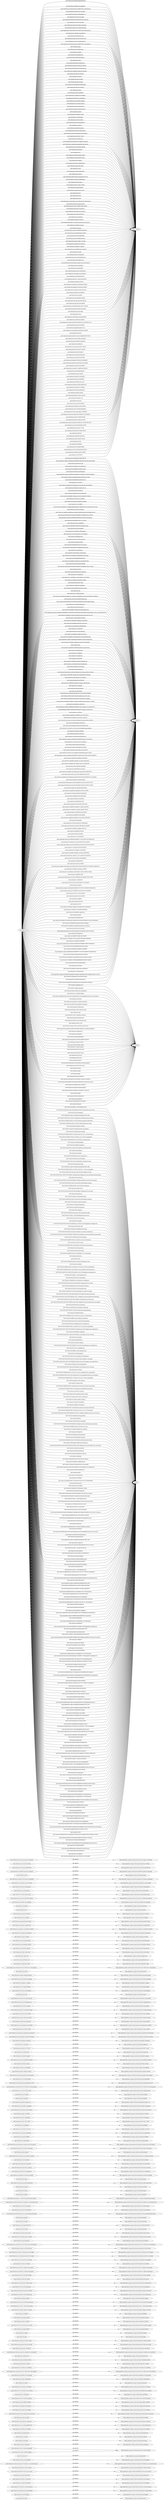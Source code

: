 digraph ar2dtool_diagram { 
rankdir=LR;
size="1501"
	"iaest-dimension:sexo" -> "http://opendata.aragon.es/kos/iaest/sexo" [ label = "qb:codeList" ];
	"iaest-dimension:nacionalidad" -> "http://opendata.aragon.es/kos/iaest/nacionalidad" [ label = "qb:codeList" ];
	"iaest-dimension:edad-grupos-quinquenales" -> "http://opendata.aragon.es/kos/iaest/edad-grupos-quinquenales" [ label = "qb:codeList" ];
	"iaest-dimension:condicion-socioeconomica" -> "http://opendata.aragon.es/kos/iaest/condicion-socioeconomica" [ label = "qb:codeList" ];
	"iaest-dimension:estado-del-edificio" -> "http://opendata.aragon.es/kos/iaest/estado-del-edificio" [ label = "qb:codeList" ];
	"iaest-dimension:portero-automatico" -> "http://opendata.aragon.es/kos/iaest/portero-automatico" [ label = "qb:codeList" ];
	"iaest-dimension:jefe-explotacion" -> "http://opendata.aragon.es/kos/iaest/jefe-explotacion" [ label = "qb:codeList" ];
	"iaest-dimension:falta-de-servicios-de-aseo" -> "http://opendata.aragon.es/kos/iaest/falta-de-servicios-de-aseo" [ label = "qb:codeList" ];
	"iaest-dimension:plantas-sobre-rasante" -> "http://opendata.aragon.es/kos/iaest/plantas-sobre-rasante" [ label = "qb:codeList" ];
	"iaest-dimension:relacion-lugar-de-residencia-y-nacimiento-prov" -> "http://opendata.aragon.es/kos/iaest/relacion-lugar-de-residencia-y-nacimiento-prov" [ label = "qb:codeList" ];
	"iaest-dimension:area-nacionalidad" -> "http://opendata.aragon.es/kos/iaest/area-nacionalidad" [ label = "qb:codeList" ];
	"iaest-dimension:cif" -> "http://opendata.aragon.es/kos/iaest/cif" [ label = "qb:codeList" ];
	"iaest-dimension:clase-vivienda-agregado" -> "http://opendata.aragon.es/kos/iaest/clase-vivienda-detalle" [ label = "qb:codeList" ];
	"iaest-dimension:poca-limpieza" -> "http://opendata.aragon.es/kos/iaest/poca-limpieza" [ label = "qb:codeList" ];
	"iaest-dimension:ascensor" -> "http://opendata.aragon.es/kos/iaest/ascensor" [ label = "qb:codeList" ];
	"iaest-dimension:codmun" -> "http://opendata.aragon.es/kos/iaest/codmun" [ label = "qb:codeList" ];
	"iaest-dimension:refrigeracion" -> "http://opendata.aragon.es/kos/iaest/refrigeracion" [ label = "qb:codeList" ];
	"iaest-dimension:calefaccion-detalle" -> "http://opendata.aragon.es/kos/iaest/calefaccion-detalle" [ label = "qb:codeList" ];
	"iaest-dimension:cursos-jefe-explotacion" -> "http://opendata.aragon.es/kos/iaest/cursos-jefe-explotacion" [ label = "qb:codeList" ];
	"iaest-dimension:descripcion-ocupacion" -> "http://opendata.aragon.es/kos/iaest/descripcion-ocupacion" [ label = "qb:codeList" ];
	"iaest-dimension:tipo-de-hogar" -> "http://opendata.aragon.es/kos/iaest/tipo-de-hogar" [ label = "qb:codeList" ];
	"iaest-dimension:pension-percepciones-por-persona" -> "http://opendata.aragon.es/kos/iaest/pension-percepciones-por-persona" [ label = "qb:codeList" ];
	"iaest-dimension:nucleos-en-el-hogar" -> "http://opendata.aragon.es/kos/iaest/nucleos-en-el-hogar" [ label = "qb:codeList" ];
	"iaest-dimension:regimen-de-tenencia" -> "http://opendata.aragon.es/kos/iaest/regimen-de-tenencia" [ label = "qb:codeList" ];
	"iaest-dimension:tipo-edificio-detalle" -> "http://opendata.aragon.es/kos/iaest/tipo-edificio-detalle" [ label = "qb:codeList" ];
	"iaest-dimension:sector-vab-descripcion" -> "http://opendata.aragon.es/kos/iaest/sector-vab-descripcion" [ label = "qb:codeList" ];
	"iaest-dimension:continente" -> "http://opendata.aragon.es/kos/iaest/continente" [ label = "qb:codeList" ];
	"iaest-dimension:nacionalidad-area-nombre" -> "http://opendata.aragon.es/kos/iaest/nacionalidad-area-nombre" [ label = "qb:codeList" ];
	"iaest-dimension:vehiculos-en-el-hogar" -> "http://opendata.aragon.es/kos/iaest/vehiculos-en-el-hogar" [ label = "qb:codeList" ];
	"iaest-dimension:estrato" -> "http://opendata.aragon.es/kos/iaest/estrato" [ label = "qb:codeList" ];
	"iaest-dimension:grupo-antiguedad" -> "http://opendata.aragon.es/kos/iaest/grupo-antiguedad" [ label = "qb:codeList" ];
	"iaest-dimension:superficie-util-agrupada" -> "http://opendata.aragon.es/kos/iaest/superficie-util-agrupada" [ label = "qb:codeList" ];
	"iaest-dimension:corine-land-cover-2000-nivel-2-descripcion" -> "http://opendata.aragon.es/kos/iaest/corine-land-cover-2000-nivel-2-descripcion" [ label = "qb:codeList" ];
	"iaest-dimension:viviendas-en-el-edificio" -> "http://opendata.aragon.es/kos/iaest/viviendas-en-el-edificio" [ label = "qb:codeList" ];
	"iaest-dimension:tipo-de-vivienda" -> "http://opendata.aragon.es/kos/iaest/tipo-de-vivienda" [ label = "qb:codeList" ];
	"iaest-dimension:personalidad-juridica" -> "http://opendata.aragon.es/kos/iaest/personalidad-juridica" [ label = "qb:codeList" ];
	"iaest-dimension:estado-civil" -> "http://opendata.aragon.es/kos/iaest/estado-civil" [ label = "qb:codeList" ];
	"iaest-dimension:relacion-lugar-de-residencia-y-nacimiento" -> "http://opendata.aragon.es/kos/iaest/relacion-lugar-de-residencia-y-nacimiento" [ label = "qb:codeList" ];
	"iaest-dimension:lugar-de-residencia" -> "http://opendata.aragon.es/kos/iaest/lugar-de-residencia" [ label = "qb:codeList" ];
	"iaest-dimension:grupo-de-tipo-de-jornada" -> "http://opendata.aragon.es/kos/iaest/grupo-de-tipo-de-jornada" [ label = "qb:codeList" ];
	"iaest-dimension:tipo-de-vehiculo-orden" -> "http://opendata.aragon.es/kos/iaest/tipo-de-vehiculo-orden" [ label = "qb:codeList" ];
	"iaest-dimension:gas" -> "http://opendata.aragon.es/kos/iaest/gas" [ label = "qb:codeList" ];
	"iaest-dimension:origen" -> "http://opendata.aragon.es/kos/iaest/origen" [ label = "qb:codeList" ];
	"iaest-dimension:temporalidad" -> "http://opendata.aragon.es/kos/iaest/temporalidad" [ label = "qb:codeList" ];
	"iaest-dimension:nivel-de-estudios-nombre" -> "http://opendata.aragon.es/kos/iaest/nivel-de-estudios-nombre" [ label = "qb:codeList" ];
	"iaest-dimension:tipo-vivienda" -> "http://opendata.aragon.es/kos/iaest/tipo-vivienda" [ label = "qb:codeList" ];
	"iaest-dimension:grandes-grupos" -> "http://opendata.aragon.es/kos/iaest/grandes-grupos" [ label = "qb:codeList" ];
	"iaest-dimension:telefono" -> "http://opendata.aragon.es/kos/iaest/telefono" [ label = "qb:codeList" ];
	"iaest-dimension:lugar-trabajo-o-estudio" -> "http://opendata.aragon.es/kos/iaest/lugar-trabajo-o-estudio" [ label = "qb:codeList" ];
	"iaest-dimension:seccion-1-letra-descripcion" -> "http://opendata.aragon.es/kos/iaest/seccion-1-letra-descripcion" [ label = "qb:codeList" ];
	"iaest-dimension:sector-actividad-descripcion" -> "http://opendata.aragon.es/kos/iaest/sector-actividad-descripcion" [ label = "qb:codeList" ];
	"iaest-dimension:plazas-garaje" -> "http://opendata.aragon.es/kos/iaest/plazas-garaje" [ label = "qb:codeList" ];
	"iaest-dimension:grupo-clase-explotacion" -> "http://opendata.aragon.es/kos/iaest/grupo-clase-explotacion" [ label = "qb:codeList" ];
	"iaest-dimension:grupo-de-tipo-de-contrato" -> "http://opendata.aragon.es/kos/iaest/grupo-de-tipo-de-contrato" [ label = "qb:codeList" ];
	"iaest-dimension:clase-de-propietario" -> "http://opendata.aragon.es/kos/iaest/clase-de-propietario" [ label = "qb:codeList" ];
	"iaest-dimension:estado-de-la-informacion" -> "http://opendata.aragon.es/kos/iaest/estado-de-la-informacion" [ label = "qb:codeList" ];
	"iaest-dimension:intervalo-renta" -> "http://opendata.aragon.es/kos/iaest/intervalo-renta" [ label = "qb:codeList" ];
	"iaest-dimension:nivel-estudios-detalle" -> "http://opendata.aragon.es/kos/iaest/nivel-estudios-detalle" [ label = "qb:codeList" ];
	"iaest-dimension:ocupacion-1-digito-descripcion" -> "http://opendata.aragon.es/kos/iaest/ocupacion-1-digito-descripcion" [ label = "qb:codeList" ];
	"iaest-dimension:division-2-digitos-descripcion" -> "http://opendata.aragon.es/kos/iaest/division-2-digitos-descripcion" [ label = "qb:codeList" ];
	"iaest-dimension:sector-actividad" -> "http://opendata.aragon.es/kos/iaest/sector-actividad" [ label = "qb:codeList" ];
	"iaest-dimension:continente-nacionalidad" -> "http://opendata.aragon.es/kos/iaest/continente-nacionalidad" [ label = "qb:codeList" ];
	"iaest-dimension:n-de-habitaciones-de-la-vivienda" -> "http://opendata.aragon.es/kos/iaest/n-de-habitaciones-de-la-vivienda" [ label = "qb:codeList" ];
	"iaest-dimension:numero-de-personas-en-el-hogar" -> "http://opendata.aragon.es/kos/iaest/numero-de-personas-en-el-hogar" [ label = "qb:codeList" ];
	"iaest-dimension:subseccion-descripcion" -> "http://opendata.aragon.es/kos/iaest/subseccion-descripcion" [ label = "qb:codeList" ];
	"iaest-dimension:corine-land-cover-2000-nivel-5-descripcion" -> "http://opendata.aragon.es/kos/iaest/corine-land-cover-2000-nivel-5-descripcion" [ label = "qb:codeList" ];
	"iaest-dimension:tipo-de-hogar-2" -> "http://opendata.aragon.es/kos/iaest/tipo-de-hogar-2" [ label = "qb:codeList" ];
	"iaest-dimension:residencia-pais-nombre" -> "http://opendata.aragon.es/kos/iaest/residencia-pais-nombre" [ label = "qb:codeList" ];
	"iaest-dimension:delincuencia-zona" -> "http://opendata.aragon.es/kos/iaest/delincuencia-zona" [ label = "qb:codeList" ];
	"iaest-dimension:nucleo" -> "http://opendata.aragon.es/kos/iaest/nucleo" [ label = "qb:codeList" ];
	"iaest-dimension:actividad-del-local" -> "http://opendata.aragon.es/kos/iaest/actividad-del-local" [ label = "qb:codeList" ];
	"iaest-dimension:estado" -> "http://opendata.aragon.es/kos/iaest/estado" [ label = "qb:codeList" ];
	"iaest-dimension:grupo" -> "http://opendata.aragon.es/kos/iaest/grupo" [ label = "qb:codeList" ];
	"iaest-dimension:porcentaje-de-sau-en-propiedad-del-titular" -> "http://opendata.aragon.es/kos/iaest/porcentaje-de-sau-en-propiedad-del-titular" [ label = "qb:codeList" ];
	"iaest-dimension:numero-de-miembros" -> "http://opendata.aragon.es/kos/iaest/numero-de-miembros" [ label = "qb:codeList" ];
	"iaest-dimension:sector-descripcion" -> "http://opendata.aragon.es/kos/iaest/sector-descripcion" [ label = "qb:codeList" ];
	"iaest-dimension:relacion-lugar-de-residencia-y-nacimiento-com" -> "http://opendata.aragon.es/kos/iaest/relacion-lugar-de-residencia-y-nacimiento-com" [ label = "qb:codeList" ];
	"iaest-dimension:grupos-1-duracion-demanda-descripcion" -> "http://opendata.aragon.es/kos/iaest/grupos-1-duracion-demanda-descripcion" [ label = "qb:codeList" ];
	"iaest-dimension:grado" -> "http://opendata.aragon.es/kos/iaest/grado" [ label = "qb:codeList" ];
	"iaest-dimension:ue28" -> "http://opendata.aragon.es/kos/iaest/ue28" [ label = "qb:codeList" ];
	"iaest-dimension:codcom" -> "http://opendata.aragon.es/kos/iaest/codcom" [ label = "qb:codeList" ];
	"iaest-dimension:formacion-jefe-explotacion" -> "http://opendata.aragon.es/kos/iaest/formacion-jefe-explotacion" [ label = "qb:codeList" ];
	"iaest-dimension:rama" -> "http://opendata.aragon.es/kos/iaest/rama" [ label = "qb:codeList" ];
	"iaest-dimension:regimen-de-tenencia-detalle" -> "http://opendata.aragon.es/kos/iaest/regimen-de-tenencia-detalle" [ label = "qb:codeList" ];
	"iaest-dimension:fondo-de-contingencia" -> "http://opendata.aragon.es/kos/iaest/fondo-de-contingencia" [ label = "qb:codeList" ];
	"iaest-dimension:dias-duracion-contrato" -> "http://opendata.aragon.es/kos/iaest/dias-duracion-contrato" [ label = "qb:codeList" ];
	"iaest-dimension:lugar-de-nacimiento" -> "http://opendata.aragon.es/kos/iaest/lugar-de-nacimiento" [ label = "qb:codeList" ];
	"iaest-dimension:nivel-estudios" -> "http://opendata.aragon.es/kos/iaest/nivel-estudios" [ label = "qb:codeList" ];
	"iaest-dimension:porcentaje-sau-regimen-tenencia" -> "http://opendata.aragon.es/kos/iaest/porcentaje-sau-regimen-tenencia" [ label = "qb:codeList" ];
	"iaest-dimension:tipo-hogar-1" -> "http://opendata.aragon.es/kos/iaest/tipo-hogar-1" [ label = "qb:codeList" ];
	"iaest-dimension:tipo-de-estudios-realizados" -> "http://opendata.aragon.es/kos/iaest/tipo-de-estudios-realizados" [ label = "qb:codeList" ];
	"iaest-dimension:nivel-formativo-grupo-iaest-descripcion" -> "http://opendata.aragon.es/kos/iaest/nivel-formativo-grupo-iaest-descripcion" [ label = "qb:codeList" ];
	"iaest-dimension:combustible" -> "http://opendata.aragon.es/kos/iaest/combustible" [ label = "qb:codeList" ];
	"iaest-dimension:tipo-de-edificio" -> "http://opendata.aragon.es/kos/iaest/tipo-de-edificio" [ label = "qb:codeList" ];
	"iaest-dimension:situacion-preferente" -> "http://opendata.aragon.es/kos/iaest/situacion-preferente" [ label = "qb:codeList" ];
	"iaest-dimension:estudios-en-curso" -> "http://opendata.aragon.es/kos/iaest/estudios-en-curso" [ label = "qb:codeList" ];
	"iaest-dimension:modalidad" -> "http://opendata.aragon.es/kos/iaest/modalidad" [ label = "qb:codeList" ];
	"iaest-dimension:ue25-ue27-ue28" -> "http://opendata.aragon.es/kos/iaest/ue25-ue27-ue28" [ label = "qb:codeList" ];
	"iaest-dimension:horas-trabajadas" -> "http://opendata.aragon.es/kos/iaest/horas-trabajadas" [ label = "qb:codeList" ];
	"iaest-dimension:agua-corriente" -> "http://opendata.aragon.es/kos/iaest/agua-corriente" [ label = "qb:codeList" ];
	"iaest-dimension:tipo-licencias-descripcion" -> "http://opendata.aragon.es/kos/iaest/tipo-licencias-descripcion" [ label = "qb:codeList" ];
	"iaest-dimension:tipo-edificio-agregado" -> "http://opendata.aragon.es/kos/iaest/tipo-edificio-agregado" [ label = "qb:codeList" ];
	"iaest-dimension:grandes-grupos-cno" -> "http://opendata.aragon.es/kos/iaest/grandes-grupos-cno" [ label = "qb:codeList" ];
	"iaest-dimension:regimen" -> "http://opendata.aragon.es/kos/iaest/regimen" [ label = "qb:codeList" ];
	"iaest-dimension:accesible" -> "http://opendata.aragon.es/kos/iaest/accesible" [ label = "qb:codeList" ];
	"iaest-dimension:numero-habitaciones" -> "http://opendata.aragon.es/kos/iaest/numero-habitaciones" [ label = "qb:codeList" ];
	"iaest-dimension:corine-land-cover-2000-nivel-3-descripcion" -> "http://opendata.aragon.es/kos/iaest/corine-land-cover-2000-nivel-3-descripcion" [ label = "qb:codeList" ];
	"iaest-dimension:edad-grupos-quinquenales-2010" -> "http://opendata.aragon.es/kos/iaest/edad-grupos-quinquenales-2010" [ label = "qb:codeList" ];
	"iaest-dimension:tasa-de-feminidad" -> "http://opendata.aragon.es/kos/iaest/tasa-de-feminidad" [ label = "qb:codeList" ];
	"iaest-dimension:especie-ganaderia-descripcion" -> "http://opendata.aragon.es/kos/iaest/especie-ganaderia-descripcion" [ label = "qb:codeList" ];
	"iaest-dimension:agua-caliente-central" -> "http://opendata.aragon.es/kos/iaest/agua-caliente-central" [ label = "qb:codeList" ];
	"iaest-dimension:tipo-nacionalidad" -> "http://opendata.aragon.es/kos/iaest/tipo-nacionalidad" [ label = "qb:codeList" ];
	"iaest-dimension:fuente-y-fecha" -> "http://opendata.aragon.es/kos/iaest/fuente-y-fecha" [ label = "qb:codeList" ];
	"iaest-dimension:area-nacionalidad-nombre" -> "http://opendata.aragon.es/kos/iaest/area-nacionalidad-nombre" [ label = "qb:codeList" ];
	"iaest-dimension:entidad-singular" -> "http://opendata.aragon.es/kos/iaest/entidad-singular" [ label = "qb:codeList" ];
	"iaest-dimension:clasificacion" -> "http://opendata.aragon.es/kos/iaest/clasificacion" [ label = "qb:codeList" ];
	"iaest-dimension:ue28-ue27-ue25" -> "http://opendata.aragon.es/kos/iaest/ue28-ue27-ue25" [ label = "qb:codeList" ];
	"iaest-dimension:residencia" -> "http://opendata.aragon.es/kos/iaest/residencia" [ label = "qb:codeList" ];
	"iaest-dimension:segunda-residencia" -> "http://opendata.aragon.es/kos/iaest/segunda-residencia" [ label = "qb:codeList" ];
	"iaest-dimension:nacionalidad-continente-nombre" -> "http://opendata.aragon.es/kos/iaest/nacionalidad-continente-nombre" [ label = "qb:codeList" ];
	"iaest-dimension:subespecie-ganaderia-descripcion" -> "http://opendata.aragon.es/kos/iaest/subespecie-ganaderia-descripcion" [ label = "qb:codeList" ];
	"iaest-dimension:pocas-zonas-verdes" -> "http://opendata.aragon.es/kos/iaest/pocas-zonas-verdes" [ label = "qb:codeList" ];
	"iaest-dimension:nacionalidad-pais-nombre" -> "http://opendata.aragon.es/kos/iaest/nacionalidad-pais-nombre" [ label = "qb:codeList" ];
	"iaest-dimension:tipo-de-presupuesto" -> "http://opendata.aragon.es/kos/iaest/tipo-de-presupuesto" [ label = "qb:codeList" ];
	"iaest-dimension:malas-comunicaciones" -> "http://opendata.aragon.es/kos/iaest/malas-comunicaciones" [ label = "qb:codeList" ];
	"iaest-dimension:sector-de-actividad" -> "http://opendata.aragon.es/kos/iaest/sector-de-actividad" [ label = "qb:codeList" ];
	"iaest-dimension:tipo-de-vivienda-principal" -> "http://opendata.aragon.es/kos/iaest/tipo-de-vivienda-principal" [ label = "qb:codeList" ];
	"iaest-dimension:estructura-hogar" -> "http://opendata.aragon.es/kos/iaest/estructura-hogar" [ label = "qb:codeList" ];
	"iaest-dimension:numero-trabajadores-cc" -> "http://opendata.aragon.es/kos/iaest/numero-trabajadores-cc" [ label = "qb:codeList" ];
	"iaest-dimension:numero-de-viajes-diarios" -> "http://opendata.aragon.es/kos/iaest/numero-de-viajes-diarios" [ label = "qb:codeList" ];
	"iaest-dimension:ue25" -> "http://opendata.aragon.es/kos/iaest/ue25" [ label = "qb:codeList" ];
	"iaest-dimension:tipo-de-nacionalidad" -> "http://opendata.aragon.es/kos/iaest/tipo-de-nacionalidad" [ label = "qb:codeList" ];
	"iaest-dimension:cod-temporalidad" -> "http://opendata.aragon.es/kos/iaest/cod-temporalidad" [ label = "qb:codeList" ];
	"iaest-dimension:regimen-2-digitos" -> "http://opendata.aragon.es/kos/iaest/regimen-2-digitos" [ label = "qb:codeList" ];
	"iaest-dimension:nivel-estudios-agregado" -> "http://opendata.aragon.es/kos/iaest/nivel-estudios-agregado" [ label = "qb:codeList" ];
	"iaest-dimension:tiempo-desplazamiento" -> "http://opendata.aragon.es/kos/iaest/tiempo-desplazamiento" [ label = "qb:codeList" ];
	"iaest-dimension:sector" -> "http://opendata.aragon.es/kos/iaest/sector" [ label = "qb:codeList" ];
	"iaest-dimension:corine-land-cover-2000-nivel-1-descripcion" -> "http://opendata.aragon.es/kos/iaest/corine-land-cover-2000-nivel-1-descripcion" [ label = "qb:codeList" ];
	"iaest-dimension:regtenen-orden" -> "http://opendata.aragon.es/kos/iaest/regtenen-orden" [ label = "qb:codeList" ];
	"iaest-dimension:bonificado-o-no" -> "http://opendata.aragon.es/kos/iaest/bonificado-o-no" [ label = "qb:codeList" ];
	"iaest-dimension:tipo-local" -> "http://opendata.aragon.es/kos/iaest/tipo-local" [ label = "qb:codeList" ];
	"iaest-dimension:ruidos-exteriores" -> "http://opendata.aragon.es/kos/iaest/ruidos-exteriores" [ label = "qb:codeList" ];
	"iaest-dimension:rama-descripcion" -> "http://opendata.aragon.es/kos/iaest/rama-descripcion" [ label = "qb:codeList" ];
	"iaest-dimension:nacionalidad-nombre" -> "http://opendata.aragon.es/kos/iaest/nacionalidad-nombre" [ label = "qb:codeList" ];
	"iaest-dimension:nucleodiseminado" -> "http://opendata.aragon.es/kos/iaest/nucleodiseminado" [ label = "qb:codeList" ];
	"iaest-dimension:tipo-estudios" -> "http://opendata.aragon.es/kos/iaest/tipo-estudios" [ label = "qb:codeList" ];
	"iaest-dimension:subespecie-ganaderia" -> "http://opendata.aragon.es/kos/iaest/subespecie-ganaderia" [ label = "qb:codeList" ];
	"iaest-dimension:residencia-continente-nombre" -> "http://opendata.aragon.es/kos/iaest/residencia-continente-nombre" [ label = "qb:codeList" ];
	"iaest-dimension:gestion-explotacion" -> "http://opendata.aragon.es/kos/iaest/gestion-explotacion" [ label = "qb:codeList" ];
	"iaest-dimension:clase-vivienda-detalle" -> "http://opendata.aragon.es/kos/iaest/clase-vivienda-detalle" [ label = "qb:codeList" ];
	"iaest-dimension:edad-grandes-grupos" -> "http://opendata.aragon.es/kos/iaest/edad-grandes-grupos" [ label = "qb:codeList" ];
	"iaest-dimension:mes-nombre" -> "http://opendata.aragon.es/kos/iaest/mes-nombre" [ label = "qb:codeList" ];
	"iaest-dimension:tipo-de-vehiculo" -> "http://opendata.aragon.es/kos/iaest/tipo-de-vehiculo" [ label = "qb:codeList" ];
	"iaest-dimension:ue27" -> "http://opendata.aragon.es/kos/iaest/ue27" [ label = "qb:codeList" ];
	"iaest-dimension:portero" -> "http://opendata.aragon.es/kos/iaest/portero" [ label = "qb:codeList" ];
	"iaest-dimension:calefaccion-agregado" -> "http://opendata.aragon.es/kos/iaest/calefaccion-agregado" [ label = "qb:codeList" ];
	"iaest-dimension:rama-actividad-descripcion" -> "http://opendata.aragon.es/kos/iaest/rama-actividad-descripcion" [ label = "qb:codeList" ];
	"iaest-dimension:combustible-usado" -> "http://opendata.aragon.es/kos/iaest/combustible-usado" [ label = "qb:codeList" ];
	"iaest-dimension:contaminacion" -> "http://opendata.aragon.es/kos/iaest/contaminacion" [ label = "qb:codeList" ];
	"iaest-dimension:tipo-de-alojamiento" -> "http://opendata.aragon.es/kos/iaest/tipo-de-alojamiento" [ label = "qb:codeList" ];
	"iaest-dimension:residencia-area-nombre" -> "http://opendata.aragon.es/kos/iaest/residencia-area-nombre" [ label = "qb:codeList" ];
	"iaest-dimension:regimen-de-tenencia-agregado" -> "http://opendata.aragon.es/kos/iaest/regimen-de-tenencia-agregado" [ label = "qb:codeList" ];
	"iaest-dimension:area" -> "http://opendata.aragon.es/kos/iaest/area" [ label = "qb:codeList" ];
	"iaest-dimension:superficie-agricola-utilizada" -> "http://opendata.aragon.es/kos/iaest/superficie-agricola-utilizada" [ label = "qb:codeList" ];
	"iaest-dimension:situacion-profesional" -> "http://opendata.aragon.es/kos/iaest/situacion-profesional" [ label = "qb:codeList" ];
	"iaest-dimension:rama-de-actividad" -> "http://opendata.aragon.es/kos/iaest/rama-de-actividad" [ label = "qb:codeList" ];
	"iaest-dimension:evacuacion-aguas-residuales" -> "http://opendata.aragon.es/kos/iaest/evacuacion-aguas-residuales" [ label = "qb:codeList" ];
	"owl:Thing" -> "skos:Concept" [ label = "iaest-dimension:tiempo-desplazamiento" ];
	"owl:Thing" -> "skos:Concept" [ label = "iaest-dimension:calefaccion-agregado" ];
	"owl:Thing" -> "xsd:double" [ label = "iaest-measure:de-poblacion-menor-de-35" ];
	"owl:Thing" -> "xsd:string" [ label = "iaest-measure:superficie-util" ];
	"owl:Thing" -> "xsd:double" [ label = "http://opendata.aragon.es/def/iaest/medida#8-amortizacion-del-inmovilizado" ];
	"owl:Thing" -> "xsd:int" [ label = "iaest-measure:urbana---cuota-integra-euros" ];
	"owl:Thing" -> "xsd:double" [ label = "iaest-measure:total-activo-ab" ];
	"owl:Thing" -> "skos:Concept" [ label = "iaest-dimension:corine-land-cover-2000-nivel-1-descripcion" ];
	"owl:Thing" -> "skos:Concept" [ label = "iaest-dimension:vehiculos-en-el-hogar" ];
	"owl:Thing" -> "xsd:int" [ label = "iaest-measure:personas-mano-obra-familiar-otros-otra-relacion-con-35-anos" ];
	"owl:Thing" -> "xsd:int" [ label = "iaest-measure:total-maquinas" ];
	"owl:Thing" -> "xsd:double" [ label = "iaest-measure:viviendas-con-calefaccion" ];
	"owl:Thing" -> "xsd:int" [ label = "http://opendata.aragon.es/def/iaest/medida#1950-1959" ];
	"owl:Thing" -> "skos:Concept" [ label = "iaest-dimension:numero-trabajadores-cc" ];
	"owl:Thing" -> "xsd:int" [ label = "iaest-measure:hectareas-en-otros-regimenes-de-tenencia-de-las-tierras" ];
	"owl:Thing" -> "skos:Concept" [ label = "iaest-dimension:estructura-hogar" ];
	"owl:Thing" -> "xsd:int" [ label = "iaest-measure:explotaciones-con-otra-formacion-agricola-del-titular" ];
	"owl:Thing" -> "xsd:int" [ label = "iaest-measure:explotaciones-con-tierras-labranza-pastos-y-otras" ];
	"owl:Thing" -> "xsd:double" [ label = "iaest-measure:de-poblacion-menor-de-45" ];
	"owl:Thing" -> "skos:Concept" [ label = "iaest-dimension:pension-percepciones-por-persona" ];
	"owl:Thing" -> "xsd:int" [ label = "iaest-measure:kg-recogidos-de-pilas" ];
	"owl:Thing" -> "xsd:double" [ label = "iaest-measure:indice-de-maternidad" ];
	"owl:Thing" -> "xsd:double" [ label = "http://opendata.aragon.es/def/iaest/medida#19-impuestos-sobre-beneficios" ];
	"owl:Thing" -> "skos:Concept" [ label = "iaest-dimension:sector-actividad" ];
	"owl:Thing" -> "xsd:int" [ label = "iaest-measure:numero-de-explotaciones-con-ganado" ];
	"owl:Thing" -> "xsd:double" [ label = "iaest-measure:indice-reemplazamiento-edad-activa-total" ];
	"owl:Thing" -> "xsd:int" [ label = "iaest-measure:viviendas-nueva-planta" ];
	"owl:Thing" -> "xsd:int" [ label = "iaest-measure:explotaciones-con-tierras-con-sau--50-y--100-hectareas" ];
	"owl:Thing" -> "skos:Concept" [ label = "iaest-dimension:tipo-de-estudios-realizados" ];
	"owl:Thing" -> "xsd:int" [ label = "iaest-measure:explotaciones-con-tierras-con--25-de-su-propiedad" ];
	"owl:Thing" -> "xsd:int" [ label = "iaest-measure:explotaciones-cuyo-titular-es-persona-fisica" ];
	"owl:Thing" -> "xsd:string" [ label = "iaest-measure:siglas-agrupada" ];
	"owl:Thing" -> "xsd:int" [ label = "iaest-measure:ordenmodalidad" ];
	"owl:Thing" -> "skos:Concept" [ label = "iaest-dimension:tipo-de-vivienda-principal" ];
	"owl:Thing" -> "skos:Concept" [ label = "iaest-dimension:corine-land-cover-2000-nivel-3-descripcion" ];
	"owl:Thing" -> "xsd:string" [ label = "iaest-measure:gastos-fondo-de-contingencia" ];
	"owl:Thing" -> "xsd:double" [ label = "iaest-measure:de-poblacion-menor-de-15" ];
	"owl:Thing" -> "xsd:string" [ label = "iaest-measure:vc-sanidad-benefic" ];
	"owl:Thing" -> "xsd:double" [ label = "iaest-measure:vc-cultural" ];
	"owl:Thing" -> "xsd:int" [ label = "iaest-measure:unidades-ganaderas" ];
	"owl:Thing" -> "xsd:int" [ label = "iaest-measure:personas-mano-obra-familiar-sin-remuneracion" ];
	"owl:Thing" -> "xsd:int" [ label = "iaest-measure:extrenjeros" ];
	"owl:Thing" -> "xsd:int" [ label = "iaest-measure:incendios" ];
	"owl:Thing" -> "xsd:int" [ label = "iaest-measure:hectareas-de-sau-en-aparceria" ];
	"owl:Thing" -> "xsd:string" [ label = "iaest-measure:explotaciones-que-usan-maquinaria-no-en-propiedad-exclusiva-otra-maquina" ];
	"owl:Thing" -> "xsd:int" [ label = "iaest-measure:numero-de-actividades" ];
	"owl:Thing" -> "xsd:int" [ label = "iaest-measure:personas-mano-obra-familiar-conyuge-35-anos" ];
	"owl:Thing" -> "skos:Concept" [ label = "iaest-dimension:subespecie-ganaderia" ];
	"owl:Thing" -> "xsd:double" [ label = "iaest-measure:unidades-de-trabajo-que-son-mano-de-obra-familiar" ];
	"owl:Thing" -> "xsd:double" [ label = "iaest-measure:de-poblacion-menor-de-25" ];
	"owl:Thing" -> "xsd:int" [ label = "iaest-measure:urbano-parcelas" ];
	"owl:Thing" -> "xsd:int" [ label = "http://opendata.aragon.es/def/iaest/medida#1990-1999" ];
	"owl:Thing" -> "xsd:int" [ label = "iaest-measure:explotaciones-con-tierras-con-50-y--75-de-su-propiedad" ];
	"owl:Thing" -> "xsd:double" [ label = "iaest-measure:otras-tierrras" ];
	"owl:Thing" -> "xsd:int" [ label = "iaest-measure:personas-que-son-mano-de-obra-familiar-35-anos" ];
	"owl:Thing" -> "xsd:double" [ label = "iaest-measure:superficie-forestal-afectada" ];
	"owl:Thing" -> "xsd:int" [ label = "iaest-measure:personas-mano-obra-familiar-conyuges-que-trabajan-en-otra-actividad-como-principal" ];
	"owl:Thing" -> "skos:Concept" [ label = "iaest-dimension:bonificado-o-no" ];
	"owl:Thing" -> "skos:Concept" [ label = "iaest-dimension:falta-de-servicios-de-aseo" ];
	"owl:Thing" -> "skos:Concept" [ label = "iaest-dimension:sector-vab-descripcion" ];
	"owl:Thing" -> "skos:Concept" [ label = "iaest-dimension:corine-land-cover-2000-nivel-2-descripcion" ];
	"owl:Thing" -> "xsd:int" [ label = "iaest-measure:bi-industrial" ];
	"owl:Thing" -> "xsd:int" [ label = "iaest-measure:personas-mano-obra-familiar-trabajan-tambien-en-otra-activ-lucrativa" ];
	"owl:Thing" -> "xsd:double" [ label = "iaest-measure:unidades-trabajo-ano-otros-miembros-familia" ];
	"owl:Thing" -> "xsd:int" [ label = "iaest-measure:personas-que-son-mano-de-obra-familiar-mujeres" ];
	"owl:Thing" -> "skos:Concept" [ label = "iaest-dimension:gas" ];
	"owl:Thing" -> "xsd:double" [ label = "iaest-measure:a-activo-no-corriente" ];
	"owl:Thing" -> "xsd:int" [ label = "iaest-measure:explotaciones-con-solo-tierras-labranza" ];
	"owl:Thing" -> "xsd:double" [ label = "iaest-measure:municipio-superficie-medida" ];
	"owl:Thing" -> "xsd:string" [ label = "iaest-measure:territorio" ];
	"owl:Thing" -> "xsd:int" [ label = "iaest-measure:visados-otros" ];
	"owl:Thing" -> "skos:Concept" [ label = "iaest-dimension:contaminacion" ];
	"owl:Thing" -> "xsd:double" [ label = "iaest-measure:vc-sin-definir" ];
	"owl:Thing" -> "xsd:int" [ label = "iaest-measure:personas-mano-obra-familiar-conyuge-de-55-a-64-anos" ];
	"owl:Thing" -> "xsd:int" [ label = "iaest-measure:abstencion" ];
	"owl:Thing" -> "xsd:int" [ label = "iaest-measure:fuentes-mineromedicinales" ];
	"owl:Thing" -> "xsd:double" [ label = "iaest-measure:superficie-no-regada-disponiendo-la-explotacion-de-instalaciones-y-agua" ];
	"owl:Thing" -> "xsd:double" [ label = "iaest-measure:c-pasivo-corriente" ];
	"owl:Thing" -> "skos:Concept" [ label = "iaest-dimension:origen" ];
	"owl:Thing" -> "xsd:double" [ label = "iaest-measure:superficie-regada-por-riego-localizado-goteo-microaspersion-etc" ];
	"owl:Thing" -> "xsd:int" [ label = "iaest-measure:personas-que-son-mano-de-obra-familiar-hombres" ];
	"owl:Thing" -> "xsd:int" [ label = "iaest-measure:bi-almacen-estacionamiento" ];
	"owl:Thing" -> "xsd:int" [ label = "iaest-measure:viviendas-demolicion" ];
	"owl:Thing" -> "xsd:double" [ label = "iaest-measure:hectareas-en-tierras-labradas-de-regadio-otros-cultivos" ];
	"owl:Thing" -> "xsd:double" [ label = "http://opendata.aragon.es/def/iaest/medida#4-aprovisionamientos" ];
	"owl:Thing" -> "xsd:int" [ label = "iaest-measure:salario-percepciones" ];
	"owl:Thing" -> "xsd:double" [ label = "iaest-measure:de-poblacion-de-0-a-19-anos" ];
	"owl:Thing" -> "xsd:double" [ label = "iaest-measure:rustico-superficie" ];
	"owl:Thing" -> "skos:Concept" [ label = "iaest-dimension:refrigeracion" ];
	"owl:Thing" -> "xsd:int" [ label = "iaest-measure:bi-religioso" ];
	"owl:Thing" -> "xsd:int" [ label = "iaest-measure:explotaciones-que-usan-maquinaria-propia" ];
	"owl:Thing" -> "xsd:int" [ label = "iaest-measure:urbana---base-liquidable-miles-de-euros" ];
	"owl:Thing" -> "skos:Concept" [ label = "iaest-dimension:estado-del-edificio" ];
	"owl:Thing" -> "xsd:int" [ label = "iaest-measure:numero-de-contratos" ];
	"owl:Thing" -> "xsd:int" [ label = "iaest-measure:concejales" ];
	"owl:Thing" -> "xsd:int" [ label = "iaest-measure:personas-mano-obra-familiar-con-7499-y-100-trabajando-en-explotacion" ];
	"owl:Thing" -> "skos:Concept" [ label = "iaest-dimension:area" ];
	"owl:Thing" -> "skos:Concept" [ label = "iaest-dimension:gestion-explotacion" ];
	"owl:Thing" -> "xsd:double" [ label = "iaest-measure:superficie-total-de-las-explotaciones" ];
	"owl:Thing" -> "xsd:double" [ label = "iaest-measure:ratio-de-liquidez" ];
	"owl:Thing" -> "xsd:double" [ label = "iaest-measure:ii-iii-deudas-a-largo-plazo" ];
	"owl:Thing" -> "xsd:double" [ label = "iaest-measure:vi-vii-otros-pasivos-a-corto-plazo" ];
	"owl:Thing" -> "xsd:double" [ label = "iaest-measure:superficie-has" ];
	"owl:Thing" -> "xsd:int" [ label = "iaest-measure:antes-de-1950" ];
	"owl:Thing" -> "xsd:int" [ label = "iaest-measure:licencias-rehabilitacion-locales" ];
	"owl:Thing" -> "skos:Concept" [ label = "iaest-dimension:grupo-de-tipo-de-contrato" ];
	"owl:Thing" -> "skos:Concept" [ label = "iaest-dimension:estado-de-la-informacion" ];
	"owl:Thing" -> "xsd:double" [ label = "iaest-measure:rustico-valor-catastral" ];
	"owl:Thing" -> "xsd:int" [ label = "iaest-measure:hectareas-en-tierras-labradas-con-cultivos-herbaceos" ];
	"owl:Thing" -> "xsd:double" [ label = "iaest-measure:tamano-medio" ];
	"owl:Thing" -> "xsd:int" [ label = "iaest-measure:personas-mano-obra-familiar-titulares-que-trabajan-en-otra-actividad-como-principal" ];
	"owl:Thing" -> "xsd:double" [ label = "iaest-measure:de-poblacion-de-20-a-64-anos" ];
	"owl:Thing" -> "xsd:int" [ label = "iaest-measure:viviendas-obra-nueva-bloque" ];
	"owl:Thing" -> "skos:Concept" [ label = "iaest-dimension:superficie-agricola-utilizada" ];
	"owl:Thing" -> "skos:Concept" [ label = "iaest-dimension:tipo-de-vehiculo" ];
	"owl:Thing" -> "xsd:int" [ label = "iaest-measure:explotaciones-con-tierras-con-sau-5-hectareas" ];
	"owl:Thing" -> "xsd:int" [ label = "iaest-measure:bi-suelo-vacante" ];
	"owl:Thing" -> "xsd:double" [ label = "iaest-measure:tasa-global-de-dependencia-jovenes" ];
	"owl:Thing" -> "xsd:int" [ label = "iaest-measure:explotaciones-cuya-gestion-se-lleva-por-otra-persona" ];
	"owl:Thing" -> "skos:Concept" [ label = "iaest-dimension:codcom" ];
	"owl:Thing" -> "xsd:int" [ label = "iaest-measure:rustico-parcelas" ];
	"owl:Thing" -> "xsd:string" [ label = "iaest-measure:municipio-2-residencia-nombre" ];
	"owl:Thing" -> "xsd:double" [ label = "iaest-measure:ii-existencias" ];
	"owl:Thing" -> "xsd:int" [ label = "iaest-measure:numero-de-locales" ];
	"owl:Thing" -> "xsd:int" [ label = "iaest-measure:explotaciones-con-superficie--01-y-5-hectareas" ];
	"owl:Thing" -> "xsd:double" [ label = "iaest-measure:i-provisiones-a-largo-plazo" ];
	"owl:Thing" -> "xsd:double" [ label = "iaest-measure:tasa-global-de-dependencia-ancianos" ];
	"owl:Thing" -> "skos:Concept" [ label = "iaest-dimension:mes-nombre" ];
	"owl:Thing" -> "xsd:double" [ label = "iaest-measure:rentabilidad-financiera" ];
	"owl:Thing" -> "skos:Concept" [ label = "iaest-dimension:tipo-estudios" ];
	"owl:Thing" -> "xsd:int" [ label = "iaest-measure:provincia" ];
	"owl:Thing" -> "skos:Concept" [ label = "iaest-dimension:superficie-util-agrupada" ];
	"owl:Thing" -> "xsd:int" [ label = "iaest-measure:ano" ];
	"owl:Thing" -> "xsd:int" [ label = "iaest-measure:explotaciones-con-tierras-labranza-y-otras" ];
	"owl:Thing" -> "xsd:double" [ label = "iaest-measure:unidades-trabajo-ano-asalariados-fijos" ];
	"owl:Thing" -> "xsd:int" [ label = "iaest-measure:cantidad" ];
	"owl:Thing" -> "skos:Concept" [ label = "iaest-dimension:tipo-de-vivienda" ];
	"owl:Thing" -> "xsd:double" [ label = "iaest-measure:indice-de-potencialidad" ];
	"owl:Thing" -> "skos:Concept" [ label = "iaest-dimension:rama" ];
	"owl:Thing" -> "xsd:double" [ label = "iaest-measure:hectareas-en-tierras-labradas-de-regadio-cultivo-vinedo" ];
	"owl:Thing" -> "xsd:double" [ label = "iaest-measure:rustica" ];
	"owl:Thing" -> "xsd:string" [ label = "iaest-measure:numero-de-miembros-del-hogar" ];
	"owl:Thing" -> "xsd:double" [ label = "iaest-measure:edad-media-de-la-poblacion" ];
	"owl:Thing" -> "xsd:int" [ label = "iaest-measure:explotaciones-con-tierras-con-sau-25-y-50-de-su-propiedad" ];
	"owl:Thing" -> "xsd:int" [ label = "iaest-measure:explotaciones-cuyo-titular-es-una-cooperativa-de-produccion" ];
	"owl:Thing" -> "skos:Concept" [ label = "iaest-dimension:tipo-de-edificio" ];
	"owl:Thing" -> "xsd:int" [ label = "iaest-measure:personas-mano-obra-familiar-con-100-trabajando-en-explotacion" ];
	"owl:Thing" -> "xsd:int" [ label = "iaest-measure:urbana---cuota-liquida-euros" ];
	"owl:Thing" -> "xsd:int" [ label = "iaest-measure:hectareas-en-propiedad" ];
	"owl:Thing" -> "xsd:double" [ label = "iaest-measure:vc-residencial" ];
	"owl:Thing" -> "xsd:string" [ label = "iaest-measure:gastos-financieros" ];
	"owl:Thing" -> "skos:Concept" [ label = "iaest-dimension:viviendas-en-el-edificio" ];
	"owl:Thing" -> "xsd:double" [ label = "iaest-measure:vi-acreedores-comerciales-no-corrientes" ];
	"owl:Thing" -> "xsd:double" [ label = "iaest-measure:unidades-ganaderas-totales" ];
	"owl:Thing" -> "xsd:double" [ label = "iaest-measure:indice-de-vejez" ];
	"owl:Thing" -> "xsd:string" [ label = "iaest-measure:urbano-valor-catastral-suelo" ];
	"owl:Thing" -> "skos:Concept" [ label = "iaest-dimension:fondo-de-contingencia" ];
	"owl:Thing" -> "xsd:string" [ label = "iaest-measure:cajas" ];
	"owl:Thing" -> "skos:Concept" [ label = "iaest-dimension:tipo-edificio-detalle" ];
	"owl:Thing" -> "xsd:int" [ label = "iaest-measure:superficie-nueva-planta-no-residencial" ];
	"owl:Thing" -> "xsd:int" [ label = "iaest-measure:personas-mano-obra-familiar-conyuge-de-35-a-54-anos" ];
	"owl:Thing" -> "xsd:int" [ label = "iaest-measure:ganado-porcino-resto-porcino-cabezas" ];
	"owl:Thing" -> "xsd:int" [ label = "iaest-measure:licencias-nueva-planta-total" ];
	"owl:Thing" -> "xsd:double" [ label = "iaest-measure:vc-edificios-singulares" ];
	"owl:Thing" -> "xsd:int" [ label = "iaest-measure:hectareas-en-tierras-labradas-con-cultivos-frutales" ];
	"owl:Thing" -> "xsd:int" [ label = "iaest-measure:personas-mano-obra-familiar-son-titulares-de-mas-de-65-anos" ];
	"owl:Thing" -> "skos:Concept" [ label = "iaest-dimension:sector-descripcion" ];
	"owl:Thing" -> "skos:Concept" [ label = "iaest-dimension:rama-descripcion" ];
	"owl:Thing" -> "skos:Concept" [ label = "iaest-dimension:malas-comunicaciones" ];
	"owl:Thing" -> "xsd:int" [ label = "iaest-measure:personas-mano-obra-familiar-otros--trabajan-en-otra-actividad-como-principal" ];
	"owl:Thing" -> "xsd:string" [ label = "iaest-measure:ccaa-2-residencia-nombre" ];
	"owl:Thing" -> "xsd:int" [ label = "iaest-measure:personas-mano-obra-familiar-conyuge-de-mas-de-65-anos" ];
	"owl:Thing" -> "xsd:double" [ label = "iaest-measure:total-patrimonio-neto-y-pasivo" ];
	"owl:Thing" -> "xsd:string" [ label = "iaest-measure:pasivos-financieros" ];
	"owl:Thing" -> "xsd:double" [ label = "iaest-measure:vab" ];
	"owl:Thing" -> "xsd:int" [ label = "iaest-measure:personas-mano-obra-familiar-otros-que-trabajan-en-otra-actividad-como-secundaria" ];
	"owl:Thing" -> "xsd:int" [ label = "iaest-measure:hectareas-en-aparceria" ];
	"owl:Thing" -> "skos:Concept" [ label = "iaest-dimension:grado" ];
	"owl:Thing" -> "xsd:double" [ label = "iaest-measure:a-1-fondos-propios" ];
	"owl:Thing" -> "xsd:double" [ label = "iaest-measure:superficie-regada-con-concesion-integrada-en-una-comunidad-de-regantes" ];
	"owl:Thing" -> "xsd:int" [ label = "iaest-measure:superficie-nueva-planta-residencial" ];
	"owl:Thing" -> "skos:Concept" [ label = "iaest-dimension:regtenen-orden" ];
	"owl:Thing" -> "xsd:double" [ label = "iaest-measure:ratio-de-autonomia-financiera" ];
	"owl:Thing" -> "xsd:string" [ label = "iaest-measure:urbano-valor-catastral-total" ];
	"owl:Thing" -> "xsd:double" [ label = "iaest-measure:porcentaje-de-sau-sobre-la-superficie-total-de-explotaciones-" ];
	"owl:Thing" -> "skos:Concept" [ label = "iaest-dimension:combustible" ];
	"owl:Thing" -> "xsd:int" [ label = "iaest-measure:hectareas-en-tierras-para-pastos-permanentes" ];
	"owl:Thing" -> "xsd:double" [ label = "iaest-measure:b-resultado-financiero" ];
	"owl:Thing" -> "xsd:int" [ label = "iaest-measure:establecimientos" ];
	"owl:Thing" -> "xsd:int" [ label = "iaest-measure:explotaciones-con-tierras-con-sau--100-hectareas" ];
	"owl:Thing" -> "xsd:int" [ label = "iaest-measure:edificios-nueva-planta-residencial" ];
	"owl:Thing" -> "xsd:int" [ label = "iaest-measure:personas-que-son-mano-de-obra-familiar" ];
	"owl:Thing" -> "xsd:int" [ label = "iaest-measure:licencias-rehabilitacion-con-demolicion" ];
	"owl:Thing" -> "xsd:int" [ label = "iaest-measure:explotaciones-con-tierras-con-25-y-50-de-su-propiedad" ];
	"owl:Thing" -> "xsd:int" [ label = "iaest-measure:personas-mano-obra-familiar-conyuges-que-solo-trabajan-en-la-explotacion" ];
	"owl:Thing" -> "xsd:double" [ label = "iaest-measure:ratio-de-tesoreria" ];
	"owl:Thing" -> "xsd:string" [ label = "iaest-dimension:mes-y-ano" ];
	"owl:Thing" -> "xsd:int" [ label = "iaest-measure:bi-edificios-singulares" ];
	"owl:Thing" -> "skos:Concept" [ label = "iaest-dimension:nivel-estudios" ];
	"owl:Thing" -> "xsd:int" [ label = "iaest-measure:personas-mano-obra-familiar-son-titulares-de-35-a-54-anos" ];
	"owl:Thing" -> "xsd:int" [ label = "iaest-measure:n-parados" ];
	"owl:Thing" -> "xsd:int" [ label = "iaest-measure:depuradoras" ];
	"owl:Thing" -> "xsd:int" [ label = "iaest-measure:visados-reforma" ];
	"owl:Thing" -> "xsd:int" [ label = "iaest-measure:personas-mano-obra-familiar-otros-que-solo-trabajan-en-la-explotacion" ];
	"owl:Thing" -> "skos:Concept" [ label = "iaest-dimension:tipo-de-alojamiento" ];
	"owl:Thing" -> "xsd:double" [ label = "iaest-measure:unidades-trabajo-ano-jefe-explotacion" ];
	"owl:Thing" -> "skos:Concept" [ label = "iaest-dimension:codmun" ];
	"owl:Thing" -> "skos:Concept" [ label = "iaest-dimension:grandes-grupos" ];
	"owl:Thing" -> "xsd:int" [ label = "iaest-measure:votos-a-candidaturas" ];
	"owl:Thing" -> "skos:Concept" [ label = "iaest-dimension:subseccion-descripcion" ];
	"owl:Thing" -> "xsd:int" [ label = "iaest-measure:edificios-nueva-planta-total" ];
	"owl:Thing" -> "skos:Concept" [ label = "iaest-dimension:especie-ganaderia-descripcion" ];
	"owl:Thing" -> "skos:Concept" [ label = "iaest-dimension:ue28-ue27-ue25" ];
	"owl:Thing" -> "xsd:int" [ label = "iaest-measure:n-demandantes" ];
	"owl:Thing" -> "skos:Concept" [ label = "iaest-dimension:clasificacion" ];
	"owl:Thing" -> "skos:Concept" [ label = "iaest-dimension:porcentaje-sau-regimen-tenencia" ];
	"owl:Thing" -> "skos:Concept" [ label = "iaest-dimension:subespecie-ganaderia-descripcion" ];
	"owl:Thing" -> "skos:Concept" [ label = "iaest-dimension:nivel-estudios-detalle" ];
	"owl:Thing" -> "xsd:int" [ label = "iaest-measure:licencias-nueva-planta-sin-demolicion" ];
	"owl:Thing" -> "xsd:int" [ label = "iaest-measure:personas-que-son-mano-de-obra-familiar-y-conyuges" ];
	"owl:Thing" -> "skos:Concept" [ label = "iaest-dimension:tipo-local" ];
	"owl:Thing" -> "xsd:int" [ label = "iaest-measure:personas-mano-obra-familiar-titulares-que-solo-trabajan-en-la-explotacion" ];
	"owl:Thing" -> "xsd:int" [ label = "iaest-measure:hectareas-en-arrendamiento" ];
	"owl:Thing" -> "xsd:int" [ label = "iaest-measure:personas-mano-obra-familiar-son-titulares-de-55-a-64-anos" ];
	"owl:Thing" -> "xsd:int" [ label = "iaest-measure:bi-cultural" ];
	"owl:Thing" -> "skos:Concept" [ label = "iaest-dimension:cif" ];
	"owl:Thing" -> "xsd:int" [ label = "iaest-measure:explotaciones-con-tierras-con-sau-totalmente-de-su-propiedad" ];
	"owl:Thing" -> "skos:Concept" [ label = "iaest-dimension:edad-grandes-grupos" ];
	"owl:Thing" -> "xsd:double" [ label = "http://opendata.aragon.es/def/iaest/medida#2-variacion-de-existencias-de-productos-terminados-y-en-curso-de-fabricacion" ];
	"owl:Thing" -> "xsd:string" [ label = "iaest-measure:urbano-valor-catastral-construccion" ];
	"owl:Thing" -> "xsd:double" [ label = "iaest-measure:superficie-zonas-de-especial-proteccion-para-las-aves" ];
	"owl:Thing" -> "xsd:int" [ label = "iaest-measure:explotaciones-que-usan-maquinaria-no-en-propiedad-exclusiva-cosechadora" ];
	"owl:Thing" -> "xsd:double" [ label = "iaest-measure:ii-inmovilizado-material" ];
	"owl:Thing" -> "xsd:double" [ label = "iaest-measure:superficie-regada-por-aspersion" ];
	"owl:Thing" -> "xsd:int" [ label = "iaest-measure:explotaciones-con-tierras-con-sau--25-de-su-propiedad" ];
	"owl:Thing" -> "xsd:int" [ label = "iaest-measure:ganado-ovino-cabezas" ];
	"owl:Thing" -> "xsd:int" [ label = "iaest-measure:visados-total" ];
	"owl:Thing" -> "xsd:int" [ label = "iaest-measure:explotaciones-cuya-gestion-se-lleva-por-el-titular-de-la-misma" ];
	"owl:Thing" -> "skos:Concept" [ label = "iaest-dimension:combustible-usado" ];
	"owl:Thing" -> "xsd:int" [ label = "iaest-measure:explotaciones-con-maquina-en-propiedad-motocultor" ];
	"owl:Thing" -> "xsd:double" [ label = "iaest-measure:de-poblacion-de-65-y-mas-anos" ];
	"owl:Thing" -> "xsd:int" [ label = "iaest-measure:numero-viviendas" ];
	"owl:Thing" -> "xsd:string" [ label = "iaest-measure:area-gastos-produccion-bienes-publicos-caracter-preferente" ];
	"owl:Thing" -> "skos:Concept" [ label = "iaest-dimension:telefono" ];
	"owl:Thing" -> "xsd:double" [ label = "iaest-measure:tasa-global-de-dependencia" ];
	"owl:Thing" -> "skos:Concept" [ label = "iaest-dimension:numero-habitaciones" ];
	"owl:Thing" -> "xsd:double" [ label = "iaest-measure:vc-comercial" ];
	"owl:Thing" -> "skos:Concept" [ label = "iaest-dimension:intervalo-renta" ];
	"owl:Thing" -> "skos:Concept" [ label = "iaest-dimension:sexo" ];
	"owl:Thing" -> "xsd:int" [ label = "iaest-measure:personas-asalariados-fijos-varones" ];
	"owl:Thing" -> "xsd:string" [ label = "iaest-measure:cooperativas" ];
	"owl:Thing" -> "xsd:string" [ label = "iaest-measure:total-gastos" ];
	"owl:Thing" -> "xsd:int" [ label = "iaest-measure:viviendas-obra-nueva-unifamiliar" ];
	"owl:Thing" -> "xsd:int" [ label = "iaest-measure:conejas-madres-cabezas" ];
	"owl:Thing" -> "skos:Concept" [ label = "iaest-dimension:grupo-antiguedad" ];
	"owl:Thing" -> "skos:Concept" [ label = "iaest-dimension:ascensor" ];
	"owl:Thing" -> "xsd:double" [ label = "iaest-measure:tasas-y-otros-ingresos" ];
	"owl:Thing" -> "skos:Concept" [ label = "iaest-dimension:edad-grupos-quinquenales-2010" ];
	"owl:Thing" -> "skos:Concept" [ label = "iaest-dimension:situacion-preferente" ];
	"owl:Thing" -> "xsd:string" [ label = "iaest-measure:especie-ganaderia" ];
	"owl:Thing" -> "xsd:int" [ label = "iaest-measure:numero-de-edificios" ];
	"owl:Thing" -> "xsd:double" [ label = "iaest-measure:unidades-trabajo-ano-titular" ];
	"owl:Thing" -> "xsd:int" [ label = "iaest-measure:edificios-demolicion" ];
	"owl:Thing" -> "xsd:int" [ label = "iaest-measure:explotaciones-con-experiencia-practica-exclusiva-del-titular" ];
	"owl:Thing" -> "xsd:int" [ label = "iaest-measure:explotaciones-con-tierras-con-sau--10-y--20-hectareas" ];
	"owl:Thing" -> "skos:Concept" [ label = "iaest-dimension:tipo-hogar-1" ];
	"owl:Thing" -> "xsd:string" [ label = "iaest-measure:area-gastos-servicios-publicos-basicos" ];
	"owl:Thing" -> "xsd:double" [ label = "iaest-measure:unidades-de-trabajo-que-son-asalariados-fijos" ];
	"owl:Thing" -> "xsd:double" [ label = "http://opendata.aragon.es/def/iaest/medida#15-gastos-financieros" ];
	"owl:Thing" -> "skos:Concept" [ label = "iaest-dimension:pocas-zonas-verdes" ];
	"owl:Thing" -> "skos:Concept" [ label = "iaest-dimension:temporalidad" ];
	"owl:Thing" -> "xsd:double" [ label = "iaest-measure:unidades-trabajo-ano-mano-obra-familiar" ];
	"owl:Thing" -> "xsd:double" [ label = "iaest-measure:sau" ];
	"owl:Thing" -> "skos:Concept" [ label = "iaest-dimension:delincuencia-zona" ];
	"owl:Thing" -> "xsd:double" [ label = "iaest-measure:superficie-calificada-primer-ano-practicas" ];
	"owl:Thing" -> "xsd:double" [ label = "iaest-measure:total-personas" ];
	"owl:Thing" -> "skos:Concept" [ label = "iaest-dimension:ue27" ];
	"owl:Thing" -> "xsd:double" [ label = "iaest-measure:vc-religioso" ];
	"owl:Thing" -> "skos:Concept" [ label = "iaest-dimension:ue28" ];
	"owl:Thing" -> "skos:Concept" [ label = "iaest-dimension:ue25" ];
	"owl:Thing" -> "xsd:string" [ label = "iaest-dimension:tamano-centro" ];
	"owl:Thing" -> "xsd:string" [ label = "iaest-measure:inversiones-reales" ];
	"owl:Thing" -> "skos:Concept" [ label = "iaest-dimension:corine-land-cover-2000-nivel-5-descripcion" ];
	"owl:Thing" -> "skos:Concept" [ label = "iaest-dimension:tipo-de-presupuesto" ];
	"owl:Thing" -> "xsd:double" [ label = "iaest-measure:vc-deportivo" ];
	"owl:Thing" -> "skos:Concept" [ label = "iaest-dimension:division-2-digitos-descripcion" ];
	"owl:Thing" -> "xsd:double" [ label = "iaest-measure:n-personas" ];
	"owl:Thing" -> "xsd:double" [ label = "iaest-measure:superficie-agricola-utilizada-sau" ];
	"owl:Thing" -> "xsd:int" [ label = "iaest-measure:personas-mano-obra-familiar-otros-que--trabajan-tambien-en-otra-activ-lucrativa" ];
	"owl:Thing" -> "xsd:double" [ label = "iaest-measure:c-resultado-antes-de-impuestos" ];
	"owl:Thing" -> "xsd:int" [ label = "iaest-measure:explotaciones-ganaderia" ];
	"owl:Thing" -> "skos:Concept" [ label = "iaest-dimension:portero-automatico" ];
	"owl:Thing" -> "xsd:int" [ label = "iaest-measure:plazas" ];
	"owl:Thing" -> "xsd:int" [ label = "iaest-measure:urbano-bienes-inmuebles" ];
	"owl:Thing" -> "skos:Concept" [ label = "iaest-dimension:descripcion-ocupacion" ];
	"owl:Thing" -> "skos:Concept" [ label = "iaest-dimension:ruidos-exteriores" ];
	"owl:Thing" -> "xsd:int" [ label = "iaest-measure:personas-mano-obra-familiar-trabajan-en-otra-actividad-como-principal" ];
	"owl:Thing" -> "skos:Concept" [ label = "iaest-dimension:modalidad" ];
	"owl:Thing" -> "xsd:int" [ label = "iaest-measure:explotaciones-con-tierras-con-sau" ];
	"owl:Thing" -> "skos:Concept" [ label = "iaest-dimension:agua-corriente" ];
	"owl:Thing" -> "xsd:double" [ label = "iaest-measure:indice-de-juventud" ];
	"owl:Thing" -> "xsd:double" [ label = "iaest-measure:participacion" ];
	"owl:Thing" -> "xsd:string" [ label = "iaest-measure:vc-suelo-vacante" ];
	"owl:Thing" -> "xsd:int" [ label = "iaest-measure:viviendas-ampliacion-o-reforma" ];
	"owl:Thing" -> "xsd:double" [ label = "iaest-measure:hectareas-en-tierras-labradas-de-secano-cultivos-frutales" ];
	"owl:Thing" -> "xsd:double" [ label = "iaest-measure:unidades-trabajo-ano-asalariados-eventuales" ];
	"owl:Thing" -> "xsd:double" [ label = "iaest-measure:ii-provisiones-a-corto-plazo" ];
	"owl:Thing" -> "xsd:int" [ label = "iaest-measure:bi-deportivo" ];
	"owl:Thing" -> "xsd:double" [ label = "iaest-measure:pension-retribucion" ];
	"owl:Thing" -> "xsd:double" [ label = "iaest-measure:superficie-regada-con-aguas-superficiales" ];
	"owl:Thing" -> "xsd:double" [ label = "iaest-measure:n-viviendas" ];
	"owl:Thing" -> "xsd:int" [ label = "iaest-measure:habitantes-equivalentes" ];
	"owl:Thing" -> "xsd:int" [ label = "iaest-measure:total-jornadas-parciales" ];
	"owl:Thing" -> "skos:Concept" [ label = "iaest-dimension:grupos-1-duracion-demanda-descripcion" ];
	"owl:Thing" -> "xsd:int" [ label = "iaest-measure:explotaciones-con-formacion-profesional-del-titular" ];
	"owl:Thing" -> "xsd:int" [ label = "iaest-measure:desempleo-medio-por-percepcion" ];
	"owl:Thing" -> "skos:Concept" [ label = "iaest-dimension:entidad-singular" ];
	"owl:Thing" -> "xsd:double" [ label = "iaest-measure:tierras-labradas" ];
	"owl:Thing" -> "xsd:int" [ label = "iaest-measure:personas-mano-obra-familiar-titulares-que-trabajan-en-otra-actividad-como-secundaria" ];
	"owl:Thing" -> "xsd:double" [ label = "iaest-measure:porcentaje" ];
	"owl:Thing" -> "xsd:double" [ label = "iaest-measure:e-resultado-del-ejercicio-con-op-interrumpidas" ];
	"owl:Thing" -> "skos:Concept" [ label = "iaest-dimension:grupo" ];
	"owl:Thing" -> "xsd:double" [ label = "iaest-measure:indice-estructura-de-poblacion-activa-total" ];
	"owl:Thing" -> "xsd:int" [ label = "iaest-measure:salario-perceptores" ];
	"owl:Thing" -> "xsd:double" [ label = "iaest-measure:superficie-de-espacios-naturales-protegidos" ];
	"owl:Thing" -> "skos:Concept" [ label = "iaest-dimension:rama-actividad-descripcion" ];
	"owl:Thing" -> "xsd:int" [ label = "iaest-measure:salario-retribucion" ];
	"owl:Thing" -> "skos:Concept" [ label = "iaest-dimension:nacionalidad-pais-nombre" ];
	"owl:Thing" -> "xsd:double" [ label = "iaest-measure:superficie-regada-con-aguas-subterraneas-de-pozo-o-sondeo" ];
	"owl:Thing" -> "xsd:int" [ label = "iaest-measure:pension-media-por-persona" ];
	"owl:Thing" -> "xsd:int" [ label = "iaest-measure:animales" ];
	"owl:Thing" -> "xsd:string" [ label = "iaest-measure:gastos-de-personal" ];
	"owl:Thing" -> "xsd:int" [ label = "iaest-measure:ganado-bovino-resto-bovino-cabezas" ];
	"owl:Thing" -> "xsd:int" [ label = "iaest-measure:edificios-rehabilitacion" ];
	"owl:Thing" -> "xsd:int" [ label = "iaest-measure:numero-de-explotaciones-sin-ganado" ];
	"owl:Thing" -> "xsd:double" [ label = "iaest-measure:impuestos-indirectos" ];
	"owl:Thing" -> "skos:Concept" [ label = "iaest-dimension:tasa-de-feminidad" ];
	"owl:Thing" -> "skos:Concept" [ label = "iaest-dimension:personalidad-juridica" ];
	"owl:Thing" -> "xsd:double" [ label = "http://opendata.aragon.es/def/iaest/medida#5-otros-ingresos-de-explotacion" ];
	"owl:Thing" -> "xsd:double" [ label = "http://opendata.aragon.es/def/iaest/medida#14-ingresos-financieros" ];
	"owl:Thing" -> "skos:Concept" [ label = "iaest-dimension:lugar-trabajo-o-estudio" ];
	"owl:Thing" -> "xsd:int" [ label = "iaest-measure:personas-mano-obra-familiar-solo-trabajan-en-la-explotacion" ];
	"owl:Thing" -> "xsd:int" [ label = "iaest-measure:licencias-demolicion" ];
	"owl:Thing" -> "xsd:int" [ label = "iaest-measure:total" ];
	"owl:Thing" -> "xsd:int" [ label = "iaest-measure:cosechadoras" ];
	"owl:Thing" -> "xsd:double" [ label = "iaest-measure:vc-oficinas" ];
	"owl:Thing" -> "xsd:int" [ label = "iaest-measure:sin-definir" ];
	"owl:Thing" -> "skos:Concept" [ label = "iaest-dimension:regimen-de-tenencia" ];
	"owl:Thing" -> "xsd:string" [ label = "iaest-measure:area-gastos-total" ];
	"owl:Thing" -> "xsd:int" [ label = "iaest-measure:explotaciones-con-tierras-con-sau--20-y--50-hectareas" ];
	"owl:Thing" -> "xsd:double" [ label = "iaest-measure:superficie-calificada-en-reconversion" ];
	"owl:Thing" -> "xsd:int" [ label = "iaest-measure:tractores" ];
	"owl:Thing" -> "skos:Concept" [ label = "iaest-dimension:regimen-2-digitos" ];
	"owl:Thing" -> "xsd:int" [ label = "iaest-measure:bi-sin-definir" ];
	"owl:Thing" -> "skos:Concept" [ label = "iaest-dimension:nacionalidad-area-nombre" ];
	"owl:Thing" -> "skos:Concept" [ label = "iaest-dimension:estado" ];
	"owl:Thing" -> "xsd:double" [ label = "iaest-measure:viviendas-con-acceso-a-internet" ];
	"owl:Thing" -> "xsd:int" [ label = "iaest-measure:unidades-de-trabajoano-totales" ];
	"owl:Thing" -> "skos:Concept" [ label = "iaest-dimension:horas-trabajadas" ];
	"owl:Thing" -> "xsd:int" [ label = "iaest-measure:numero-de-empresas" ];
	"owl:Thing" -> "xsd:double" [ label = "iaest-measure:hectareas-en-tierras-labradas-de-secano-otros-cultivos" ];
	"owl:Thing" -> "xsd:double" [ label = "iaest-measure:desempleo-retribucion" ];
	"owl:Thing" -> "skos:Concept" [ label = "iaest-dimension:cursos-jefe-explotacion" ];
	"owl:Thing" -> "xsd:int" [ label = "iaest-measure:personas-mano-obra-familiar-otros-de-35-a-54-anos" ];
	"owl:Thing" -> "xsd:int" [ label = "iaest-measure:hectareas-en-especies-arboreas-forestales" ];
	"owl:Thing" -> "xsd:double" [ label = "iaest-measure:desempleo-prestacion-media-anual" ];
	"owl:Thing" -> "xsd:int" [ label = "iaest-measure:rustica---cuota-integra-euros" ];
	"owl:Thing" -> "xsd:double" [ label = "iaest-measure:vii-efectivo-y-otros-activos-liquidos-equivalentes" ];
	"owl:Thing" -> "skos:Concept" [ label = "iaest-dimension:jefe-explotacion" ];
	"owl:Thing" -> "xsd:int" [ label = "iaest-measure:personas-mano-obra-familiar-otros-de-mas-de-65-anos" ];
	"owl:Thing" -> "xsd:double" [ label = "iaest-measure:urbano-superficie" ];
	"owl:Thing" -> "xsd:double" [ label = "iaest-measure:impuestos-directos" ];
	"owl:Thing" -> "skos:Concept" [ label = "iaest-dimension:nivel-formativo-grupo-iaest-descripcion" ];
	"owl:Thing" -> "xsd:double" [ label = "iaest-measure:a-resultado-de-explotacion" ];
	"owl:Thing" -> "xsd:int" [ label = "iaest-measure:viviendas-obra-nueva-otros" ];
	"owl:Thing" -> "xsd:int" [ label = "iaest-measure:rustica---cuota-euros" ];
	"owl:Thing" -> "xsd:string" [ label = "iaest-dimension:cnae-ano" ];
	"owl:Thing" -> "xsd:int" [ label = "iaest-measure:hectareas-en-tierras-labradas" ];
	"owl:Thing" -> "xsd:int" [ label = "iaest-measure:personas-mano-obra-familiar-conyuges-que-trabajan-tambien-en-otra-activ-lucrativa" ];
	"owl:Thing" -> "xsd:int" [ label = "iaest-measure:ganado-bovino-vacas-lecheras-cabezas" ];
	"owl:Thing" -> "xsd:int" [ label = "iaest-measure:explotaciones-con-maquina-en-propiedad-tractor" ];
	"owl:Thing" -> "skos:Concept" [ label = "iaest-dimension:poca-limpieza" ];
	"owl:Thing" -> "xsd:int" [ label = "iaest-measure:bi-ocio-hosteleria" ];
	"owl:Thing" -> "skos:Concept" [ label = "iaest-dimension:nacionalidad" ];
	"owl:Thing" -> "xsd:int" [ label = "iaest-measure:licencias" ];
	"owl:Thing" -> "xsd:double" [ label = "http://opendata.aragon.es/def/iaest/medida#6-gastos-de-personal" ];
	"owl:Thing" -> "skos:Concept" [ label = "iaest-dimension:grupo-clase-explotacion" ];
	"owl:Thing" -> "xsd:int" [ label = "iaest-measure:explotaciones-con-tierras-labranza-y-pastos" ];
	"owl:Thing" -> "xsd:int" [ label = "iaest-measure:bi-oficinas" ];
	"owl:Thing" -> "skos:Concept" [ label = "iaest-dimension:continente-nacionalidad" ];
	"owl:Thing" -> "xsd:double" [ label = "iaest-measure:iv-vi-otros-activos-corrientes" ];
	"owl:Thing" -> "xsd:double" [ label = "iaest-measure:pastizales-permanentes" ];
	"owl:Thing" -> "xsd:int" [ label = "iaest-measure:explotaciones-que-usan-maquinaria-no-en-propiedad-exclusiva-motocultor" ];
	"owl:Thing" -> "skos:Concept" [ label = "iaest-dimension:actividad-del-local" ];
	"owl:Thing" -> "skos:Concept" [ label = "iaest-dimension:seccion-1-letra-descripcion" ];
	"owl:Thing" -> "skos:Concept" [ label = "iaest-dimension:fuente-y-fecha" ];
	"owl:Thing" -> "skos:Concept" [ label = "iaest-dimension:residencia-continente-nombre" ];
	"owl:Thing" -> "xsd:double" [ label = "iaest-measure:ratio-de-calidad-de-la-deuda" ];
	"owl:Thing" -> "skos:Concept" [ label = "iaest-dimension:regimen-de-tenencia-detalle" ];
	"owl:Thing" -> "skos:Concept" [ label = "iaest-dimension:condicion-socioeconomica" ];
	"owl:Thing" -> "xsd:double" [ label = "iaest-measure:deudas-comerciales-no-corrientes" ];
	"owl:Thing" -> "xsd:int" [ label = "iaest-measure:numero-total-de-parcelas" ];
	"owl:Thing" -> "skos:Concept" [ label = "iaest-dimension:lugar-de-residencia" ];
	"owl:Thing" -> "xsd:int" [ label = "iaest-measure:bi-espectaculos" ];
	"owl:Thing" -> "skos:Concept" [ label = "iaest-dimension:accesible" ];
	"owl:Thing" -> "xsd:int" [ label = "http://opendata.aragon.es/def/iaest/medida#1960-1969" ];
	"owl:Thing" -> "xsd:int" [ label = "iaest-measure:bi-comercial" ];
	"owl:Thing" -> "xsd:int" [ label = "iaest-measure:personas-que-son-mano-de-obra-familiar-de-35-a-45-anos" ];
	"owl:Thing" -> "xsd:int" [ label = "iaest-measure:rustica---numero-de-recibos" ];
	"owl:Thing" -> "xsd:int" [ label = "iaest-measure:total-edificios" ];
	"owl:Thing" -> "xsd:double" [ label = "iaest-measure:i-activos-no-corrientes-mantenidos-para-la-venta" ];
	"owl:Thing" -> "xsd:double" [ label = "http://opendata.aragon.es/def/iaest/medida#1-importe-neto-de-la-cifra-de-negocios" ];
	"owl:Thing" -> "xsd:int" [ label = "iaest-measure:licencias-nueva-planta-con-demolicion" ];
	"owl:Thing" -> "xsd:string" [ label = "iaest-dimension:ano-cno" ];
	"owl:Thing" -> "xsd:double" [ label = "iaest-measure:superficie-regada-por-gravedad" ];
	"owl:Thing" -> "xsd:int" [ label = "iaest-measure:numero-hogares" ];
	"owl:Thing" -> "xsd:int" [ label = "iaest-measure:numero-total-de-explotaciones" ];
	"owl:Thing" -> "xsd:double" [ label = "iaest-measure:superficie-regada-con-aguas-depuradas" ];
	"owl:Thing" -> "xsd:int" [ label = "iaest-measure:ganado-equino-cabezas" ];
	"owl:Thing" -> "skos:Concept" [ label = "iaest-dimension:nacionalidad-nombre" ];
	"owl:Thing" -> "xsd:int" [ label = "iaest-measure:espacios-naturales-protegidos" ];
	"owl:Thing" -> "xsd:double" [ label = "iaest-measure:unidades-de-trabajo-que-son-asalariados" ];
	"owl:Thing" -> "xsd:int" [ label = "iaest-measure:explotaciones" ];
	"owl:Thing" -> "skos:Concept" [ label = "iaest-dimension:tipo-licencias-descripcion" ];
	"owl:Thing" -> "xsd:double" [ label = "iaest-measure:i-inmovilizado-intangible" ];
	"owl:Thing" -> "xsd:string" [ label = "iaest-measure:comarca" ];
	"owl:Thing" -> "xsd:int" [ label = "iaest-measure:rustica---cuota-liquida-euros" ];
	"owl:Thing" -> "xsd:string" [ label = "iaest-measure:area-gastos-actuaciones-caracter-general" ];
	"owl:Thing" -> "xsd:double" [ label = "iaest-measure:rentabilidad-economica" ];
	"owl:Thing" -> "xsd:double" [ label = "iaest-measure:unidades-de-trabajo-que-son-jefes-de-explotacion" ];
	"owl:Thing" -> "skos:Concept" [ label = "iaest-dimension:tipo-de-nacionalidad" ];
	"owl:Thing" -> "xsd:double" [ label = "iaest-measure:hectareas-en-tierras-labradas-de-secano" ];
	"owl:Thing" -> "xsd:int" [ label = "iaest-measure:explotaciones-con-tierras-con-sau-75-y-100-de-su-propiedad" ];
	"owl:Thing" -> "xsd:double" [ label = "iaest-measure:unidades-de-trabajo-que-siendo-mano-de-obra-familiar-son-conyuges" ];
	"owl:Thing" -> "xsd:double" [ label = "iaest-measure:ingresos-patrimoniales" ];
	"owl:Thing" -> "xsd:double" [ label = "iaest-measure:hectareas-en-tierras-labradas-de-secano-cultivo-olivar" ];
	"owl:Thing" -> "xsd:int" [ label = "iaest-measure:explotaciones-con-solo-pastos" ];
	"owl:Thing" -> "xsd:int" [ label = "iaest-measure:personas-que-son-mano-de-obra-familiar-distinta-a-las-anteriores-otros" ];
	"owl:Thing" -> "skos:Concept" [ label = "iaest-dimension:n-de-habitaciones-de-la-vivienda" ];
	"owl:Thing" -> "xsd:int" [ label = "iaest-measure:visados-obra-nueva" ];
	"owl:Thing" -> "skos:Concept" [ label = "iaest-dimension:grupo-de-tipo-de-jornada" ];
	"owl:Thing" -> "xsd:double" [ label = "iaest-measure:hectareas-en-tierras-labradas-de-secano-cultivo-vinedo" ];
	"owl:Thing" -> "xsd:int" [ label = "http://opendata.aragon.es/def/iaest/medida#2000-2009" ];
	"owl:Thing" -> "xsd:int" [ label = "iaest-measure:explotaciones-con-otra-condicion-juridica" ];
	"owl:Thing" -> "xsd:int" [ label = "iaest-measure:personas-residentes-viviendas-familiares" ];
	"owl:Thing" -> "xsd:int" [ label = "iaest-measure:explotaciones-con-superficie--50-y-100-hectareas" ];
	"owl:Thing" -> "xsd:int" [ label = "iaest-measure:explotaciones-con-solo-otras-tierras" ];
	"owl:Thing" -> "skos:Concept" [ label = "iaest-dimension:tipo-de-hogar" ];
	"owl:Thing" -> "xsd:double" [ label = "iaest-measure:indice-de-sobreenvejecimiento" ];
	"owl:Thing" -> "xsd:int" [ label = "iaest-measure:hectareas-de-sau-en-propiedad" ];
	"owl:Thing" -> "xsd:int" [ label = "iaest-measure:explotaciones-con-formacion-universitaria-del-titular" ];
	"owl:Thing" -> "xsd:double" [ label = "iaest-measure:superficie-regada-por-otros-metodos" ];
	"owl:Thing" -> "xsd:int" [ label = "iaest-measure:explotaciones-con-tierras-con-sau--5-y--10-hectareas" ];
	"owl:Thing" -> "xsd:int" [ label = "iaest-measure:numero-empresas" ];
	"owl:Thing" -> "xsd:int" [ label = "iaest-measure:grado-de-formacion" ];
	"owl:Thing" -> "skos:Concept" [ label = "iaest-dimension:ratios" ];
	"owl:Thing" -> "xsd:int" [ label = "iaest-measure:total-jornadas-completas" ];
	"owl:Thing" -> "xsd:double" [ label = "iaest-measure:salario-medio-por-percepcion" ];
	"owl:Thing" -> "skos:Concept" [ label = "iaest-dimension:edad-grupos-quinquenales" ];
	"owl:Thing" -> "skos:Concept" [ label = "iaest-dimension:calefaccion-detalle" ];
	"owl:Thing" -> "xsd:int" [ label = "iaest-measure:personas-mano-obra-familiar-con-25-trabajando-en-explotacion" ];
	"owl:Thing" -> "xsd:int" [ label = "http://opendata.aragon.es/def/iaest/medida#2010-y-posterior" ];
	"owl:Thing" -> "xsd:int" [ label = "iaest-measure:diputados" ];
	"owl:Thing" -> "xsd:int" [ label = "iaest-measure:explotaciones-con-superficie-5-y-10-hectareas" ];
	"owl:Thing" -> "xsd:double" [ label = "iaest-measure:superficie-tierras-labradas" ];
	"owl:Thing" -> "xsd:int" [ label = "iaest-measure:residencial" ];
	"owl:Thing" -> "xsd:double" [ label = "iaest-measure:fondo-de-maniobra" ];
	"owl:Thing" -> "skos:Concept" [ label = "iaest-dimension:relacion-lugar-de-residencia-y-nacimiento-com" ];
	"owl:Thing" -> "xsd:int" [ label = "iaest-measure:personas-mano-obra-familiar-con-2499-y-50-trabajando-en-explotacion" ];
	"owl:Thing" -> "xsd:int" [ label = "iaest-measure:personas-asalariados-fijos-total" ];
	"owl:Thing" -> "skos:Concept" [ label = "iaest-dimension:rama-de-actividad" ];
	"owl:Thing" -> "xsd:int" [ label = "iaest-measure:pension-percepciones" ];
	"owl:Thing" -> "xsd:int" [ label = "iaest-measure:urbana---base-imponible-miles-de-euros" ];
	"owl:Thing" -> "xsd:int" [ label = "iaest-measure:personas-mano-obra-familiar-titulares-que-trabajan-tambien-en-otra-activ-lucrativa" ];
	"owl:Thing" -> "skos:Concept" [ label = "iaest-dimension:grandes-grupos-cno" ];
	"owl:Thing" -> "xsd:double" [ label = "iaest-measure:a-patrimonio-neto" ];
	"owl:Thing" -> "xsd:double" [ label = "iaest-measure:produccion-estandar-total-euros" ];
	"owl:Thing" -> "xsd:int" [ label = "iaest-measure:n-edificios" ];
	"owl:Thing" -> "xsd:double" [ label = "iaest-measure:superficie-regada-con-agua-suficiente" ];
	"owl:Thing" -> "skos:Concept" [ label = "iaest-dimension:nacionalidad-continente-nombre" ];
	"owl:Thing" -> "xsd:int" [ label = "iaest-measure:numero-de-cabezas" ];
	"owl:Thing" -> "xsd:int" [ label = "iaest-measure:ganado-bovino-cabezas" ];
	"owl:Thing" -> "xsd:int" [ label = "iaest-measure:votos-blancos" ];
	"owl:Thing" -> "xsd:int" [ label = "iaest-measure:tasa-de-masculinidad" ];
	"owl:Thing" -> "xsd:double" [ label = "iaest-measure:viviendas-con-agua-caliente-central" ];
	"owl:Thing" -> "xsd:double" [ label = "iaest-measure:pension-media-por-percepcion" ];
	"owl:Thing" -> "xsd:int" [ label = "iaest-measure:explotaciones-con-superficie--20-y-50-hectareas" ];
	"owl:Thing" -> "skos:Concept" [ label = "iaest-dimension:estrato" ];
	"owl:Thing" -> "skos:Concept" [ label = "iaest-dimension:porcentaje-de-sau-en-propiedad-del-titular" ];
	"owl:Thing" -> "skos:Concept" [ label = "iaest-dimension:nivel-estudios-agregado" ];
	"owl:Thing" -> "skos:Concept" [ label = "iaest-dimension:tipo-edificio-agregado" ];
	"owl:Thing" -> "skos:Concept" [ label = "iaest-dimension:residencia" ];
	"owl:Thing" -> "xsd:string" [ label = "iaest-dimension:ano-de-construccion" ];
	"owl:Thing" -> "skos:Concept" [ label = "iaest-dimension:nivel-de-estudios-nombre" ];
	"owl:Thing" -> "skos:Concept" [ label = "iaest-dimension:dias-duracion-contrato" ];
	"owl:Thing" -> "xsd:double" [ label = "iaest-measure:superficie-total-regada" ];
	"owl:Thing" -> "xsd:string" [ label = "iaest-measure:bancos" ];
	"owl:Thing" -> "xsd:double" [ label = "iaest-measure:superficie-regada-con-concesion-individual" ];
	"owl:Thing" -> "xsd:double" [ label = "iaest-measure:espanoles" ];
	"owl:Thing" -> "xsd:int" [ label = "iaest-measure:personas-mano-obra-familiar-con-4999-y-75-trabajando-en-explotacion" ];
	"owl:Thing" -> "xsd:double" [ label = "iaest-measure:ivvvii-otros-pasivos-a-largo-plazo" ];
	"owl:Thing" -> "xsd:int" [ label = "iaest-measure:explotaciones-cuyo-titular-es-una-entidad-publica" ];
	"owl:Thing" -> "xsd:double" [ label = "iaest-measure:hectareas-en-tierras-labradas-de-regadio" ];
	"owl:Thing" -> "xsd:double" [ label = "iaest-measure:superficie-regada-sobre-sau" ];
	"owl:Thing" -> "xsd:double" [ label = "iaest-measure:superficie-total-ha" ];
	"owl:Thing" -> "xsd:int" [ label = "iaest-measure:personas-mano-obra-familiar-son-titulares-35-anos" ];
	"owl:Thing" -> "xsd:string" [ label = "iaest-measure:siglas" ];
	"owl:Thing" -> "xsd:double" [ label = "iaest-measure:total-viviendas" ];
	"owl:Thing" -> "xsd:double" [ label = "iaest-measure:vc-ocio-hosteleria" ];
	"owl:Thing" -> "xsd:int" [ label = "iaest-measure:viviendas-obra-nueva-total" ];
	"owl:Thing" -> "skos:Concept" [ label = "iaest-dimension:tipo-de-hogar-2" ];
	"owl:Thing" -> "xsd:string" [ label = "iaest-measure:pyg" ];
	"owl:Thing" -> "xsd:int" [ label = "iaest-measure:rustico-subparcelas" ];
	"owl:Thing" -> "xsd:int" [ label = "iaest-measure:orden" ];
	"owl:Thing" -> "skos:Concept" [ label = "iaest-dimension:situacion-profesional" ];
	"owl:Thing" -> "xsd:double" [ label = "http://opendata.aragon.es/def/iaest/medida#7-otros-gastos-de-explotacion" ];
	"owl:Thing" -> "xsd:int" [ label = "iaest-measure:explotaciones-con-maquina-en-propiedad-otra-maquina" ];
	"owl:Thing" -> "xsd:int" [ label = "iaest-measure:explotaciones-con-tierras-cuya-superficie-es-totalmente-de-su-propiedad" ];
	"owl:Thing" -> "xsd:double" [ label = "iaest-measure:viviendas-con-cuarto-de-aseo-con-inodoro" ];
	"owl:Thing" -> "xsd:int" [ label = "iaest-measure:visados-ampliacion" ];
	"owl:Thing" -> "xsd:double" [ label = "iaest-measure:hectareas-en-tierras-labradas-de-secano-cultivos-herbaceos" ];
	"owl:Thing" -> "xsd:double" [ label = "iaest-measure:vc-almacen-estacionamiento" ];
	"owl:Thing" -> "xsd:string" [ label = "iaest-dimension:tamano-empresa" ];
	"owl:Thing" -> "xsd:double" [ label = "iaest-measure:iii-iv-deudas-a-corto-plazo" ];
	"owl:Thing" -> "xsd:double" [ label = "iaest-measure:superficie-regada-con-agua-insuficiente" ];
	"owl:Thing" -> "xsd:string" [ label = "iaest-measure:area-gastos-actuaciones-caracter-economico" ];
	"owl:Thing" -> "xsd:int" [ label = "iaest-measure:ganado-caprino-cabezas" ];
	"owl:Thing" -> "skos:Concept" [ label = "iaest-dimension:sector-de-actividad" ];
	"owl:Thing" -> "xsd:double" [ label = "iaest-measure:duracion-contrato--100--numero-de-contratos" ];
	"owl:Thing" -> "xsd:int" [ label = "iaest-measure:explotaciones-con-tierras-con-75-y--100-de-su-propiedad" ];
	"owl:Thing" -> "skos:Concept" [ label = "iaest-dimension:regimen-de-tenencia-agregado" ];
	"owl:Thing" -> "xsd:string" [ label = "iaest-measure:area-gastos-actuaciones-proteccion-y-promocion-social" ];
	"owl:Thing" -> "xsd:double" [ label = "iaest-measure:iii-inversiones-inmobiliarias" ];
	"owl:Thing" -> "xsd:double" [ label = "iaest-measure:n-habitaciones" ];
	"owl:Thing" -> "xsd:int" [ label = "iaest-measure:motocultores" ];
	"owl:Thing" -> "xsd:double" [ label = "iaest-measure:b-activo-corriente" ];
	"owl:Thing" -> "xsd:int" [ label = "iaest-measure:salario-medio-por-persona" ];
	"owl:Thing" -> "xsd:double" [ label = "iaest-measure:unidades-de-trabajo-que-siendo-mano-de-obra-familiar-son-titulares-explotacion" ];
	"owl:Thing" -> "skos:Concept" [ label = "iaest-dimension:numero-de-personas-en-el-hogar" ];
	"owl:Thing" -> "xsd:double" [ label = "iaest-measure:viviendas-con-agua-corriente" ];
	"owl:Thing" -> "xsd:int" [ label = "iaest-measure:explotaciones-sin-tierras" ];
	"owl:Thing" -> "xsd:double" [ label = "iaest-measure:v-acreedores-comerciales-y-otras-cuentas-a-pagar" ];
	"owl:Thing" -> "xsd:double" [ label = "iaest-measure:superficie-total" ];
	"owl:Thing" -> "xsd:int" [ label = "iaest-measure:ganado-porcino-cerdas-madres-cabezas" ];
	"owl:Thing" -> "xsd:int" [ label = "iaest-measure:pension-perceptores" ];
	"owl:Thing" -> "xsd:string" [ label = "iaest-measure:transferencias-corrientes" ];
	"owl:Thing" -> "xsd:double" [ label = "iaest-measure:hectareas-en-tierras-labradas-de-regadio-cultivo-olivar" ];
	"owl:Thing" -> "xsd:double" [ label = "iaest-measure:vc-industrial" ];
	"owl:Thing" -> "xsd:string" [ label = "iaest-measure:area-gastos-deuda-publica" ];
	"owl:Thing" -> "xsd:int" [ label = "iaest-measure:explotaciones-con-superficie--100-hectareas" ];
	"owl:Thing" -> "skos:Concept" [ label = "iaest-dimension:numero-de-miembros" ];
	"owl:Thing" -> "xsd:double" [ label = "iaest-measure:otros-activos-comerciales-no-corrientes" ];
	"owl:Thing" -> "xsd:int" [ label = "iaest-measure:explotaciones-que-usan-maquinaria-no-en-propiedad-exclusiva" ];
	"owl:Thing" -> "xsd:double" [ label = "iaest-measure:i-capital" ];
	"owl:Thing" -> "skos:Concept" [ label = "iaest-dimension:ocupacion-1-digito-descripcion" ];
	"owl:Thing" -> "xsd:double" [ label = "http://opendata.aragon.es/def/iaest/medida#16-18-otros-resultados-financieros" ];
	"owl:Thing" -> "xsd:double" [ label = "iaest-measure:i-pasivos-vinculados-con-activos-no-corrientes" ];
	"owl:Thing" -> "xsd:int" [ label = "http://opendata.aragon.es/def/iaest/medida#1970-1979" ];
	"owl:Thing" -> "xsd:double" [ label = "iaest-measure:ii-ixa-2a-3-otros-fondos" ];
	"owl:Thing" -> "xsd:int" [ label = "http://opendata.aragon.es/def/iaest/medida#1980-1989" ];
	"owl:Thing" -> "xsd:double" [ label = "iaest-measure:b-pasivo-no-corriente" ];
	"owl:Thing" -> "xsd:double" [ label = "iaest-measure:n-hogares" ];
	"owl:Thing" -> "xsd:int" [ label = "iaest-measure:contenedores-de-pilas" ];
	"owl:Thing" -> "skos:Concept" [ label = "iaest-dimension:nucleodiseminado" ];
	"owl:Thing" -> "xsd:int" [ label = "iaest-measure:total-bienes-inmuebles" ];
	"owl:Thing" -> "xsd:int" [ label = "iaest-measure:licencias-rehabilitacion-sin-demolicion" ];
	"owl:Thing" -> "xsd:int" [ label = "iaest-measure:salario-medio-anual" ];
	"owl:Thing" -> "skos:Concept" [ label = "iaest-dimension:tipo-vivienda" ];
	"owl:Thing" -> "xsd:int" [ label = "iaest-measure:hectareas-en-otras-tierras" ];
	"owl:Thing" -> "xsd:double" [ label = "iaest-measure:miles-de-aves" ];
	"owl:Thing" -> "skos:Concept" [ label = "iaest-dimension:lugar-de-nacimiento" ];
	"owl:Thing" -> "xsd:int" [ label = "iaest-measure:contenedores-de-papel-y-carton" ];
	"owl:Thing" -> "xsd:double" [ label = "iaest-measure:sau-ha" ];
	"owl:Thing" -> "xsd:int" [ label = "iaest-measure:explotaciones-con-tierras-con-sau-50-y-75-de-su-propiedad" ];
	"owl:Thing" -> "xsd:int" [ label = "iaest-measure:rustica---base-imponible-miles-de-euros" ];
	"owl:Thing" -> "skos:Concept" [ label = "iaest-dimension:tipo-nacionalidad" ];
	"owl:Thing" -> "skos:Concept" [ label = "iaest-dimension:estudios-en-curso" ];
	"owl:Thing" -> "xsd:string" [ label = "iaest-measure:gastos-en-bienes-corrientes-y-servicios" ];
	"owl:Thing" -> "xsd:double" [ label = "iaest-measure:superficie-lugares-de-importacia-comunitaria" ];
	"owl:Thing" -> "xsd:int" [ label = "iaest-measure:personas-que-son-mano-de-obra-familiar-de-55-a-64-anos" ];
	"owl:Thing" -> "xsd:int" [ label = "iaest-measure:superficie-nueva-planta-total" ];
	"owl:Thing" -> "skos:Concept" [ label = "iaest-dimension:formacion-jefe-explotacion" ];
	"owl:Thing" -> "skos:Concept" [ label = "iaest-dimension:nucleos-en-el-hogar" ];
	"owl:Thing" -> "skos:Concept" [ label = "iaest-dimension:clase-de-propietario" ];
	"owl:Thing" -> "xsd:int" [ label = "iaest-measure:licencias-total" ];
	"owl:Thing" -> "skos:Concept" [ label = "iaest-dimension:plazas-garaje" ];
	"owl:Thing" -> "xsd:double" [ label = "iaest-measure:viviendas-con-tendido-telefonico" ];
	"owl:Thing" -> "xsd:double" [ label = "iaest-measure:superficie-regada-has" ];
	"owl:Thing" -> "skos:Concept" [ label = "iaest-dimension:plantas-sobre-rasante" ];
	"owl:Thing" -> "xsd:int" [ label = "iaest-measure:personas" ];
	"owl:Thing" -> "xsd:double" [ label = "iaest-measure:urbana" ];
	"owl:Thing" -> "skos:Concept" [ label = "iaest-dimension:estado-civil" ];
	"owl:Thing" -> "xsd:double" [ label = "iaest-measure:superficie-km2" ];
	"owl:Thing" -> "skos:Concept" [ label = "iaest-dimension:nucleo" ];
	"owl:Thing" -> "xsd:int" [ label = "iaest-measure:personas-jefes-de-explotacion" ];
	"owl:Thing" -> "xsd:int" [ label = "iaest-measure:edificios-nueva-planta-no-residencial" ];
	"owl:Thing" -> "xsd:string" [ label = "iaest-measure:edad" ];
	"owl:Thing" -> "skos:Concept" [ label = "iaest-dimension:area-nacionalidad" ];
	"owl:Thing" -> "xsd:int" [ label = "iaest-measure:hectareas-en-tierras-labradas-con-cultivo-olivar" ];
	"owl:Thing" -> "xsd:double" [ label = "iaest-measure:unidades-de-trabajo-que-siendo-mano-de-obra-familiar-son-otros-diferentes" ];
	"owl:Thing" -> "skos:Concept" [ label = "iaest-dimension:residencia-area-nombre" ];
	"owl:Thing" -> "xsd:double" [ label = "iaest-measure:superficie-total-agricultura-ecologica" ];
	"owl:Thing" -> "xsd:int" [ label = "iaest-measure:explotaciones-con-tierras" ];
	"owl:Thing" -> "xsd:int" [ label = "iaest-measure:personas-que-son-mano-de-obra-familiar-y-titulares-explotacion" ];
	"owl:Thing" -> "xsd:string" [ label = "iaest-measure:activos-financieros" ];
	"owl:Thing" -> "xsd:int" [ label = "iaest-measure:zonas-de-especial-proteccion-para-las-aves" ];
	"owl:Thing" -> "xsd:string" [ label = "iaest-measure:extranjeros" ];
	"owl:Thing" -> "skos:Concept" [ label = "iaest-dimension:clase-vivienda-agregado" ];
	"owl:Thing" -> "skos:Concept" [ label = "iaest-dimension:evacuacion-aguas-residuales" ];
	"owl:Thing" -> "skos:Concept" [ label = "iaest-dimension:relacion-lugar-de-residencia-y-nacimiento" ];
	"owl:Thing" -> "xsd:int" [ label = "iaest-measure:urbana---numero-de-recibos" ];
	"owl:Thing" -> "skos:Concept" [ label = "iaest-dimension:clase-vivienda-detalle" ];
	"owl:Thing" -> "xsd:double" [ label = "iaest-measure:superficie-calificada-agricultura-ecologica" ];
	"owl:Thing" -> "xsd:double" [ label = "iaest-measure:indice-de-ancianidad" ];
	"owl:Thing" -> "xsd:double" [ label = "iaest-measure:hectareas-en-tierras-labradas-de-regadio-cultivos-frutales" ];
	"owl:Thing" -> "xsd:int" [ label = "iaest-measure:hectareas-de-sau-en-arrendamiento" ];
	"owl:Thing" -> "xsd:int" [ label = "iaest-measure:rustica---base-liquidable-miles-de-euros" ];
	"owl:Thing" -> "xsd:int" [ label = "iaest-measure:personas-que-son-mano-de-obra-familiar-de-mas-de-65-anos" ];
	"owl:Thing" -> "xsd:double" [ label = "iaest-measure:total-ingresos" ];
	"owl:Thing" -> "skos:Concept" [ label = "iaest-dimension:tipo-de-vehiculo-orden" ];
	"owl:Thing" -> "xsd:int" [ label = "iaest-measure:ganado-porcino-cabezas" ];
	"owl:Thing" -> "xsd:int" [ label = "iaest-measure:censo-electoral" ];
	"owl:Thing" -> "xsd:int" [ label = "iaest-measure:hectareas-en-tierras-labradas-con-otros-cultivos" ];
	"owl:Thing" -> "xsd:int" [ label = "iaest-measure:votos-nulos" ];
	"owl:Thing" -> "skos:Concept" [ label = "iaest-dimension:relacion-lugar-de-residencia-y-nacimiento-prov" ];
	"owl:Thing" -> "xsd:int" [ label = "iaest-measure:renta-disponible-bruta" ];
	"owl:Thing" -> "xsd:int" [ label = "iaest-measure:hectareas-de-sau-en-otros-regimenes-de-tenencia-de-las-tierras" ];
	"owl:Thing" -> "xsd:double" [ label = "iaest-measure:unidades-trabajo-ano-totales" ];
	"owl:Thing" -> "xsd:int" [ label = "iaest-measure:hectareas-en-tierras-labradas-con-cultivo-vinedo" ];
	"owl:Thing" -> "xsd:int" [ label = "iaest-measure:licencias-rehabilitacion-total" ];
	"owl:Thing" -> "xsd:int" [ label = "iaest-measure:otras-maquinas" ];
	"owl:Thing" -> "xsd:int" [ label = "iaest-measure:personas-mano-obra-familiar-con-remuneracion" ];
	"owl:Thing" -> "xsd:int" [ label = "iaest-measure:explotaciones-con-superficie-10-y-20-hectareas" ];
	"owl:Thing" -> "skos:Concept" [ label = "iaest-dimension:area-nacionalidad-nombre" ];
	"owl:Thing" -> "skos:Concept" [ label = "iaest-dimension:ue25-ue27-ue28" ];
	"owl:Thing" -> "xsd:double" [ label = "iaest-measure:viviendas-con-evacuacion-de-aguas-residuales" ];
	"owl:Thing" -> "xsd:string" [ label = "iaest-measure:transferencias-de-capital" ];
	"owl:Thing" -> "xsd:int" [ label = "iaest-measure:personas-mano-obra-familiar-trabajan-en-otra-actividad-como-secundaria" ];
	"owl:Thing" -> "xsd:int" [ label = "iaest-measure:duracion-contrato" ];
	"owl:Thing" -> "skos:Concept" [ label = "iaest-dimension:numero-de-viajes-diarios" ];
	"owl:Thing" -> "skos:Concept" [ label = "iaest-dimension:portero" ];
	"owl:Thing" -> "xsd:double" [ label = "iaest-measure:n-medio-de-miembros" ];
	"owl:Thing" -> "xsd:double" [ label = "iaest-measure:hectareas-en-tierras-labradas-de-regadio-cultivos-herbaceos" ];
	"owl:Thing" -> "skos:Concept" [ label = "iaest-dimension:segunda-residencia" ];
	"owl:Thing" -> "skos:Concept" [ label = "iaest-dimension:agua-caliente-central" ];
	"owl:Thing" -> "xsd:int" [ label = "iaest-measure:personas-asalariadas-fijas-mujeres" ];
	"owl:Thing" -> "xsd:int" [ label = "iaest-measure:contenedores-de-vidrio" ];
	"owl:Thing" -> "xsd:double" [ label = "iaest-measure:renta-disponible-bruta-per-capita" ];
	"owl:Thing" -> "xsd:int" [ label = "iaest-measure:poblacion" ];
	"owl:Thing" -> "xsd:int" [ label = "iaest-measure:desempleo-perceptores" ];
	"owl:Thing" -> "xsd:int" [ label = "iaest-measure:lugares-de-importancia-comunitaria" ];
	"owl:Thing" -> "xsd:int" [ label = "iaest-measure:afiliaciones-en-alta" ];
	"owl:Thing" -> "xsd:int" [ label = "iaest-measure:cuentas-cotizacion-con-trabajadores" ];
	"owl:Thing" -> "xsd:double" [ label = "iaest-measure:densidad-de-poblacion-habkm2" ];
	"owl:Thing" -> "xsd:double" [ label = "http://opendata.aragon.es/def/iaest/medida#9-13-otros-resultados-de-explotacion" ];
	"owl:Thing" -> "xsd:int" [ label = "iaest-measure:explotaciones-con-maquina-en-propiedad-cosechadora" ];
	"owl:Thing" -> "skos:Concept" [ label = "iaest-dimension:sector" ];
	"owl:Thing" -> "xsd:int" [ label = "iaest-measure:personas-mano-obra-familiar-conyuges-que-trabajan-en-otra-actividad-como-secundaria" ];
	"owl:Thing" -> "xsd:int" [ label = "iaest-measure:explotaciones-con-tierras-sin-sau" ];
	"owl:Thing" -> "xsd:double" [ label = "iaest-measure:salario-percepciones-por-persona" ];
	"owl:Thing" -> "xsd:double" [ label = "iaest-measure:iii-deudores-comerciales-y-otras-cuentas-a-cobrar" ];
	"owl:Thing" -> "xsd:double" [ label = "iaest-measure:viviendas-con-disponibilidad-de-ducha-o-banera" ];
	"owl:Thing" -> "skos:Concept" [ label = "iaest-dimension:regimen" ];
	"owl:Thing" -> "xsd:double" [ label = "iaest-measure:indice-de-envejecimiento" ];
	"owl:Thing" -> "xsd:int" [ label = "iaest-measure:votos" ];
	"owl:Thing" -> "xsd:int" [ label = "iaest-measure:explotaciones-cuya-gestion-se-lleva-por-un-miembro-de-la-familia-no-titular" ];
	"owl:Thing" -> "xsd:double" [ label = "iaest-measure:cuota-euros" ];
	"owl:Thing" -> "skos:Concept" [ label = "iaest-dimension:cod-temporalidad" ];
	"owl:Thing" -> "skos:Concept" [ label = "iaest-dimension:sector-actividad-descripcion" ];
	"owl:Thing" -> "xsd:string" [ label = "iaest-measure:balance" ];
	"owl:Thing" -> "xsd:double" [ label = "iaest-measure:unidades-trabajo-ano-asalariados" ];
	"owl:Thing" -> "xsd:int" [ label = "iaest-measure:personas-mano-obra-familiar-otros-de-55-a-64-anos" ];
	"owl:Thing" -> "xsd:int" [ label = "iaest-measure:viviendas-rehabilitacion" ];
	"owl:Thing" -> "skos:Concept" [ label = "iaest-dimension:residencia-pais-nombre" ];
	"owl:Thing" -> "xsd:double" [ label = "iaest-measure:vc-espectaculos" ];
	"owl:Thing" -> "xsd:int" [ label = "iaest-measure:explotaciones-que-usan-maquinaria-no-en-propiedad-exclusiva-tractor" ];
	"owl:Thing" -> "xsd:double" [ label = "http://opendata.aragon.es/def/iaest/medida#3-trabajos-realizados-por-la-empresa-para-su-activo" ];
	"owl:Thing" -> "xsd:double" [ label = "iaest-measure:enajenacion-inversiones-reales" ];
	"owl:Thing" -> "xsd:int" [ label = "iaest-measure:bi-sanidad-benefic" ];
	"owl:Thing" -> "xsd:int" [ label = "iaest-measure:explotaciones-con-pastos-y-otras-tierras" ];
	"owl:Thing" -> "xsd:int" [ label = "iaest-measure:kg-vidrio-domestico" ];
	"owl:Thing" -> "skos:Concept" [ label = "iaest-dimension:continente" ];
	"owl:Thing" -> "xsd:double" [ label = "iaest-measure:d-resultado-del-ejercicio" ];
	"owl:Thing" -> "xsd:double" [ label = "iaest-measure:unidades-de-trabajo-que-son-asalariados-eventuales" ];
	"owl:Thing" -> "xsd:int" [ label = "iaest-measure:n-accidentes" ];
	"owl:Thing" -> "xsd:int" [ label = "iaest-measure:explotaciones-cuyo-titular-es-una-sociedad" ];

}
